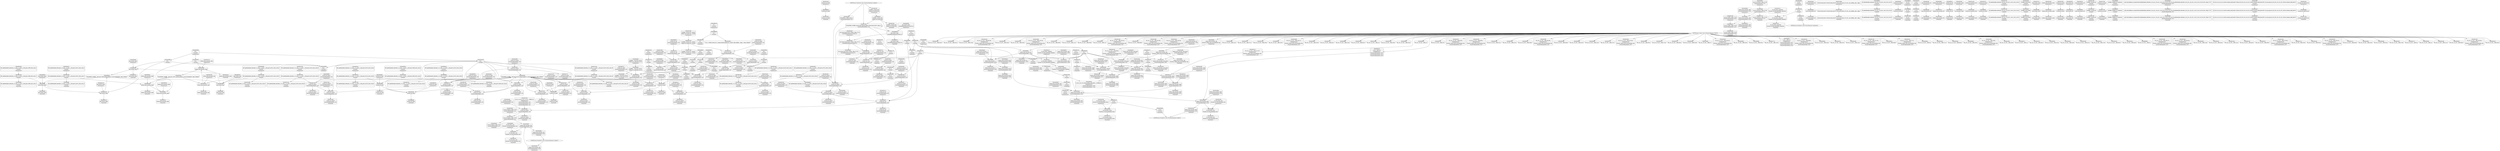 digraph {
	CE0x4968b20 [shape=record,shape=Mrecord,label="{CE0x4968b20|current_sid:_if.end}"]
	CE0x493b270 [shape=record,shape=Mrecord,label="{CE0x493b270|get_current:_tmp1|*SummSink*}"]
	CE0x49274e0 [shape=record,shape=Mrecord,label="{CE0x49274e0|_ret_i32_%call3,_!dbg_!27729|security/selinux/hooks.c,5332|*SummSource*}"]
	CE0x496ccc0 [shape=record,shape=Mrecord,label="{CE0x496ccc0|current_sid:_tmp16|security/selinux/hooks.c,218|*SummSource*}"]
	CE0x4933320 [shape=record,shape=Mrecord,label="{CE0x4933320|80:_i32,_112:_i8*,_:_CRE_144,152_|*MultipleSource*|Function::selinux_shm_associate&Arg::shp::|security/selinux/hooks.c,5327}"]
	CE0x4928640 [shape=record,shape=Mrecord,label="{CE0x4928640|i64_1|*Constant*}"]
	CE0x4932c10 [shape=record,shape=Mrecord,label="{CE0x4932c10|80:_i32,_112:_i8*,_:_CRE_112,120_|*MultipleSource*|Function::selinux_shm_associate&Arg::shp::|security/selinux/hooks.c,5327}"]
	CE0x491a690 [shape=record,shape=Mrecord,label="{CE0x491a690|i8_4|*Constant*|*SummSource*}"]
	CE0x49266f0 [shape=record,shape=Mrecord,label="{CE0x49266f0|avc_has_perm:_requested|Function::avc_has_perm&Arg::requested::}"]
	CE0x4930ac0 [shape=record,shape=Mrecord,label="{CE0x4930ac0|get_current:_tmp1}"]
	CE0x493ad90 [shape=record,shape=Mrecord,label="{CE0x493ad90|_call_void_mcount()_#3|*SummSink*}"]
	CE0x4935c70 [shape=record,shape=Mrecord,label="{CE0x4935c70|80:_i32,_112:_i8*,_:_CRE_65,66_}"]
	CE0x4957fa0 [shape=record,shape=Mrecord,label="{CE0x4957fa0|GLOBAL:_current_task|Global_var:current_task|*SummSink*}"]
	CE0x4975d40 [shape=record,shape=Mrecord,label="{CE0x4975d40|%struct.task_struct*_(%struct.task_struct**)*_asm_movq_%gs:$_1:P_,$0_,_r,im,_dirflag_,_fpsr_,_flags_}"]
	CE0x496e1d0 [shape=record,shape=Mrecord,label="{CE0x496e1d0|i8*_getelementptr_inbounds_(_25_x_i8_,_25_x_i8_*_.str3,_i32_0,_i32_0)|*Constant*}"]
	CE0x5ee3080 [shape=record,shape=Mrecord,label="{CE0x5ee3080|80:_i32,_112:_i8*,_:_CRE_25,26_}"]
	CE0x493b5a0 [shape=record,shape=Mrecord,label="{CE0x493b5a0|current_sid:_do.body|*SummSource*}"]
	CE0x49297f0 [shape=record,shape=Mrecord,label="{CE0x49297f0|i64_4|*Constant*}"]
	CE0x49438d0 [shape=record,shape=Mrecord,label="{CE0x49438d0|80:_i32,_112:_i8*,_:_CRE_30,31_}"]
	CE0x49412f0 [shape=record,shape=Mrecord,label="{CE0x49412f0|80:_i32,_112:_i8*,_:_CRE_37,38_}"]
	CE0x491a820 [shape=record,shape=Mrecord,label="{CE0x491a820|i8_4|*Constant*|*SummSink*}"]
	CE0x49ab7d0 [shape=record,shape=Mrecord,label="{CE0x49ab7d0|GLOBAL:_current_task|Global_var:current_task|*SummSource*}"]
	CE0x4933bb0 [shape=record,shape=Mrecord,label="{CE0x4933bb0|_ret_%struct.task_struct*_%tmp4,_!dbg_!27714|./arch/x86/include/asm/current.h,14|*SummSink*}"]
	CE0x4940440 [shape=record,shape=Mrecord,label="{CE0x4940440|COLLAPSED:_GCMRE___llvm_gcov_ctr125_internal_global_11_x_i64_zeroinitializer:_elem_0:default:}"]
	CE0x4935660 [shape=record,shape=Mrecord,label="{CE0x4935660|0:_i8,_:_GCMR_current_sid.__warned_internal_global_i8_0,_section_.data.unlikely_,_align_1:_elem_0:default:}"]
	CE0x49404b0 [shape=record,shape=Mrecord,label="{CE0x49404b0|current_sid:_tmp|*SummSource*}"]
	CE0x496fe50 [shape=record,shape=Mrecord,label="{CE0x496fe50|i32_218|*Constant*|*SummSource*}"]
	CE0x49263b0 [shape=record,shape=Mrecord,label="{CE0x49263b0|i32_64|*Constant*|*SummSource*}"]
	CE0x4934cb0 [shape=record,shape=Mrecord,label="{CE0x4934cb0|current_sid:_tmp6|security/selinux/hooks.c,218}"]
	CE0x49307d0 [shape=record,shape=Mrecord,label="{CE0x49307d0|selinux_shm_associate:_tmp}"]
	CE0x496c2b0 [shape=record,shape=Mrecord,label="{CE0x496c2b0|current_sid:_tmp7|security/selinux/hooks.c,218|*SummSink*}"]
	CE0x4954160 [shape=record,shape=Mrecord,label="{CE0x4954160|current_sid:_tmp23|security/selinux/hooks.c,218|*SummSource*}"]
	CE0x4940150 [shape=record,shape=Mrecord,label="{CE0x4940150|i64*_getelementptr_inbounds_(_11_x_i64_,_11_x_i64_*___llvm_gcov_ctr125,_i64_0,_i64_0)|*Constant*}"]
	CE0x4953fe0 [shape=record,shape=Mrecord,label="{CE0x4953fe0|current_sid:_tmp23|security/selinux/hooks.c,218}"]
	CE0x4935170 [shape=record,shape=Mrecord,label="{CE0x4935170|80:_i32,_112:_i8*,_:_CRE_5,6_}"]
	CE0x493cb20 [shape=record,shape=Mrecord,label="{CE0x493cb20|i1_true|*Constant*|*SummSource*}"]
	CE0x4938e40 [shape=record,shape=Mrecord,label="{CE0x4938e40|selinux_shm_associate:_ipc_id|security/selinux/hooks.c,5330|*SummSource*}"]
	CE0x4934890 [shape=record,shape=Mrecord,label="{CE0x4934890|current_sid:_tmp5|security/selinux/hooks.c,218|*SummSink*}"]
	CE0x492a4a0 [shape=record,shape=Mrecord,label="{CE0x492a4a0|current_sid:_tmp2|*SummSource*}"]
	CE0x4952e80 [shape=record,shape=Mrecord,label="{CE0x4952e80|current_sid:_tmp21|security/selinux/hooks.c,218|*SummSink*}"]
	CE0x4981f90 [shape=record,shape=Mrecord,label="{CE0x4981f90|_call_void_mcount()_#3|*SummSink*}"]
	CE0x493ec50 [shape=record,shape=Mrecord,label="{CE0x493ec50|i32_1|*Constant*|*SummSource*}"]
	CE0x49350d0 [shape=record,shape=Mrecord,label="{CE0x49350d0|80:_i32,_112:_i8*,_:_CRE_4,5_}"]
	CE0x49207a0 [shape=record,shape=Mrecord,label="{CE0x49207a0|selinux_shm_associate:_bb}"]
	CE0x4950950 [shape=record,shape=Mrecord,label="{CE0x4950950|i64_5|*Constant*|*SummSource*}"]
	CE0x492ed30 [shape=record,shape=Mrecord,label="{CE0x492ed30|selinux_shm_associate:_ad|security/selinux/hooks.c, 5324|*SummSource*}"]
	CE0x66e9000 [shape=record,shape=Mrecord,label="{CE0x66e9000|selinux_shm_associate:_shm_perm|security/selinux/hooks.c,5327|*SummSource*}"]
	CE0x4942560 [shape=record,shape=Mrecord,label="{CE0x4942560|avc_has_perm:_tclass|Function::avc_has_perm&Arg::tclass::}"]
	CE0x491a920 [shape=record,shape=Mrecord,label="{CE0x491a920|selinux_shm_associate:_shm_perm1|security/selinux/hooks.c,5330}"]
	CE0x4969c70 [shape=record,shape=Mrecord,label="{CE0x4969c70|current_sid:_tobool|security/selinux/hooks.c,218|*SummSink*}"]
	CE0x496bc90 [shape=record,shape=Mrecord,label="{CE0x496bc90|current_sid:_tmp20|security/selinux/hooks.c,218|*SummSink*}"]
	CE0x4937c60 [shape=record,shape=Mrecord,label="{CE0x4937c60|i64*_getelementptr_inbounds_(_11_x_i64_,_11_x_i64_*___llvm_gcov_ctr125,_i64_0,_i64_9)|*Constant*|*SummSink*}"]
	CE0x4937cd0 [shape=record,shape=Mrecord,label="{CE0x4937cd0|current_sid:_tmp17|security/selinux/hooks.c,218}"]
	CE0x4928f30 [shape=record,shape=Mrecord,label="{CE0x4928f30|selinux_shm_associate:_ad|security/selinux/hooks.c, 5324}"]
	CE0x4933aa0 [shape=record,shape=Mrecord,label="{CE0x4933aa0|_ret_%struct.task_struct*_%tmp4,_!dbg_!27714|./arch/x86/include/asm/current.h,14}"]
	CE0x4941d90 [shape=record,shape=Mrecord,label="{CE0x4941d90|selinux_shm_associate:_tmp4|security/selinux/hooks.c,5327|*SummSource*}"]
	CE0x4928560 [shape=record,shape=Mrecord,label="{CE0x4928560|i64_1|*Constant*|*SummSink*}"]
	CE0x493a3c0 [shape=record,shape=Mrecord,label="{CE0x493a3c0|i64*_getelementptr_inbounds_(_11_x_i64_,_11_x_i64_*___llvm_gcov_ctr125,_i64_0,_i64_1)|*Constant*|*SummSink*}"]
	CE0x49414d0 [shape=record,shape=Mrecord,label="{CE0x49414d0|80:_i32,_112:_i8*,_:_CRE_12,13_}"]
	CE0x4968c90 [shape=record,shape=Mrecord,label="{CE0x4968c90|current_sid:_tmp4|security/selinux/hooks.c,218|*SummSink*}"]
	CE0x493f950 [shape=record,shape=Mrecord,label="{CE0x493f950|i64_4|*Constant*|*SummSink*}"]
	CE0x4945a70 [shape=record,shape=Mrecord,label="{CE0x4945a70|i32_3|*Constant*|*SummSource*}"]
	CE0x494a6e0 [shape=record,shape=Mrecord,label="{CE0x494a6e0|GLOBAL:___llvm_gcov_ctr125|Global_var:__llvm_gcov_ctr125|*SummSource*}"]
	CE0x4981df0 [shape=record,shape=Mrecord,label="{CE0x4981df0|_call_void_mcount()_#3}"]
	CE0x4966dc0 [shape=record,shape=Mrecord,label="{CE0x4966dc0|get_current:_tmp4|./arch/x86/include/asm/current.h,14}"]
	CE0x49533b0 [shape=record,shape=Mrecord,label="{CE0x49533b0|i32_22|*Constant*|*SummSink*}"]
	CE0x4985bc0 [shape=record,shape=Mrecord,label="{CE0x4985bc0|COLLAPSED:_GCMRE___llvm_gcov_ctr98_internal_global_2_x_i64_zeroinitializer:_elem_0:default:}"]
	CE0x493b400 [shape=record,shape=Mrecord,label="{CE0x493b400|current_sid:_bb|*SummSink*}"]
	CE0x4929920 [shape=record,shape=Mrecord,label="{CE0x4929920|i64_4|*Constant*|*SummSource*}"]
	CE0x49206d0 [shape=record,shape=Mrecord,label="{CE0x49206d0|selinux_shm_associate:_call|security/selinux/hooks.c,5325|*SummSink*}"]
	CE0x493b020 [shape=record,shape=Mrecord,label="{CE0x493b020|get_current:_tmp2|*SummSource*}"]
	CE0x4967330 [shape=record,shape=Mrecord,label="{CE0x4967330|i32_78|*Constant*|*SummSource*}"]
	CE0x49295c0 [shape=record,shape=Mrecord,label="{CE0x49295c0|current_sid:_tobool1|security/selinux/hooks.c,218|*SummSink*}"]
	CE0x4938090 [shape=record,shape=Mrecord,label="{CE0x4938090|current_sid:_tmp17|security/selinux/hooks.c,218|*SummSource*}"]
	CE0x4953b40 [shape=record,shape=Mrecord,label="{CE0x4953b40|current_sid:_tmp22|security/selinux/hooks.c,218}"]
	CE0x49687f0 [shape=record,shape=Mrecord,label="{CE0x49687f0|current_sid:_tmp13|security/selinux/hooks.c,218|*SummSink*}"]
	CE0x494e670 [shape=record,shape=Mrecord,label="{CE0x494e670|current_sid:_call4|security/selinux/hooks.c,218|*SummSink*}"]
	CE0x493d560 [shape=record,shape=Mrecord,label="{CE0x493d560|80:_i32,_112:_i8*,_:_CRE_58,59_}"]
	CE0x4931450 [shape=record,shape=Mrecord,label="{CE0x4931450|80:_i32,_112:_i8*,_:_CRE_160,168_|*MultipleSource*|Function::selinux_shm_associate&Arg::shp::|security/selinux/hooks.c,5327}"]
	CE0x4968780 [shape=record,shape=Mrecord,label="{CE0x4968780|current_sid:_tmp13|security/selinux/hooks.c,218|*SummSource*}"]
	CE0x4939d90 [shape=record,shape=Mrecord,label="{CE0x4939d90|selinux_shm_associate:_tmp7|security/selinux/hooks.c,5332}"]
	CE0x49306f0 [shape=record,shape=Mrecord,label="{CE0x49306f0|get_current:_tmp|*SummSink*}"]
	CE0x4939aa0 [shape=record,shape=Mrecord,label="{CE0x4939aa0|avc_has_perm:_entry}"]
	CE0x4948330 [shape=record,shape=Mrecord,label="{CE0x4948330|0:_i8,_8:_i32,_24:_%struct.selinux_audit_data*,_:_SCMRE_0,1_|*MultipleSource*|security/selinux/hooks.c,5329|security/selinux/hooks.c, 5324}"]
	CE0x49ab480 [shape=record,shape=Mrecord,label="{CE0x49ab480|get_current:_tmp1|*SummSource*}"]
	CE0x4935910 [shape=record,shape=Mrecord,label="{CE0x4935910|80:_i32,_112:_i8*,_:_CRE_62,63_}"]
	CE0x496d470 [shape=record,shape=Mrecord,label="{CE0x496d470|get_current:_tmp4|./arch/x86/include/asm/current.h,14|*SummSink*}"]
	CE0x5ee3300 [shape=record,shape=Mrecord,label="{CE0x5ee3300|80:_i32,_112:_i8*,_:_CRE_28,29_}"]
	CE0x4968ed0 [shape=record,shape=Mrecord,label="{CE0x4968ed0|GLOBAL:___llvm_gcov_ctr125|Global_var:__llvm_gcov_ctr125}"]
	CE0x4975be0 [shape=record,shape=Mrecord,label="{CE0x4975be0|current_sid:_land.lhs.true2}"]
	CE0x4975590 [shape=record,shape=Mrecord,label="{CE0x4975590|GLOBAL:_current_sid.__warned|Global_var:current_sid.__warned|*SummSink*}"]
	CE0x4975dd0 [shape=record,shape=Mrecord,label="{CE0x4975dd0|%struct.task_struct*_(%struct.task_struct**)*_asm_movq_%gs:$_1:P_,$0_,_r,im,_dirflag_,_fpsr_,_flags_|*SummSource*}"]
	CE0x4925c90 [shape=record,shape=Mrecord,label="{CE0x4925c90|selinux_shm_associate:_shm_perm1|security/selinux/hooks.c,5330|*SummSink*}"]
	CE0x4945820 [shape=record,shape=Mrecord,label="{CE0x4945820|i32_3|*Constant*}"]
	CE0x4946340 [shape=record,shape=Mrecord,label="{CE0x4946340|80:_i32,_112:_i8*,_:_CRE_20,21_}"]
	CE0x492eac0 [shape=record,shape=Mrecord,label="{CE0x492eac0|current_sid:_land.lhs.true2|*SummSink*}"]
	CE0x493afb0 [shape=record,shape=Mrecord,label="{CE0x493afb0|get_current:_tmp2}"]
	CE0x493f700 [shape=record,shape=Mrecord,label="{CE0x493f700|selinux_shm_associate:_tmp3|*SummSource*}"]
	CE0x49508e0 [shape=record,shape=Mrecord,label="{CE0x49508e0|i64_5|*Constant*}"]
	CE0x493ac80 [shape=record,shape=Mrecord,label="{CE0x493ac80|_call_void_mcount()_#3|*SummSource*}"]
	CE0x493d0b0 [shape=record,shape=Mrecord,label="{CE0x493d0b0|current_sid:_if.then|*SummSink*}"]
	CE0x493b670 [shape=record,shape=Mrecord,label="{CE0x493b670|current_sid:_do.body|*SummSink*}"]
	CE0x4937630 [shape=record,shape=Mrecord,label="{CE0x4937630|i8*_getelementptr_inbounds_(_45_x_i8_,_45_x_i8_*_.str12,_i32_0,_i32_0)|*Constant*|*SummSink*}"]
	CE0x4936b50 [shape=record,shape=Mrecord,label="{CE0x4936b50|80:_i32,_112:_i8*,_:_CRE_47,48_}"]
	CE0x49812e0 [shape=record,shape=Mrecord,label="{CE0x49812e0|get_current:_tmp3}"]
	CE0x4945080 [shape=record,shape=Mrecord,label="{CE0x4945080|selinux_shm_associate:_key|security/selinux/hooks.c,5330|*SummSource*}"]
	CE0x4932570 [shape=record,shape=Mrecord,label="{CE0x4932570|i64_3|*Constant*}"]
	CE0x4955d90 [shape=record,shape=Mrecord,label="{CE0x4955d90|current_sid:_tmp24|security/selinux/hooks.c,220}"]
	CE0x4942670 [shape=record,shape=Mrecord,label="{CE0x4942670|avc_has_perm:_tclass|Function::avc_has_perm&Arg::tclass::|*SummSink*}"]
	CE0x49335d0 [shape=record,shape=Mrecord,label="{CE0x49335d0|GLOBAL:_get_current|*Constant*|*SummSink*}"]
	CE0x4972940 [shape=record,shape=Mrecord,label="{CE0x4972940|current_sid:_tmp18|security/selinux/hooks.c,218|*SummSource*}"]
	CE0x49732d0 [shape=record,shape=Mrecord,label="{CE0x49732d0|i64*_getelementptr_inbounds_(_11_x_i64_,_11_x_i64_*___llvm_gcov_ctr125,_i64_0,_i64_10)|*Constant*|*SummSink*}"]
	CE0x4950bc0 [shape=record,shape=Mrecord,label="{CE0x4950bc0|current_sid:_tmp9|security/selinux/hooks.c,218|*SummSource*}"]
	CE0x49422f0 [shape=record,shape=Mrecord,label="{CE0x49422f0|i16_28|*Constant*|*SummSource*}"]
	CE0x4934320 [shape=record,shape=Mrecord,label="{CE0x4934320|80:_i32,_112:_i8*,_:_CRE_96,100_|*MultipleSource*|Function::selinux_shm_associate&Arg::shp::|security/selinux/hooks.c,5327}"]
	CE0x4933680 [shape=record,shape=Mrecord,label="{CE0x4933680|get_current:_entry}"]
	CE0x4920e30 [shape=record,shape=Mrecord,label="{CE0x4920e30|selinux_shm_associate:_entry}"]
	CE0x4938f50 [shape=record,shape=Mrecord,label="{CE0x4938f50|selinux_shm_associate:_ipc_id|security/selinux/hooks.c,5330|*SummSink*}"]
	CE0x491f7e0 [shape=record,shape=Mrecord,label="{CE0x491f7e0|current_sid:_tmp|*SummSink*}"]
	CE0x4946160 [shape=record,shape=Mrecord,label="{CE0x4946160|80:_i32,_112:_i8*,_:_CRE_18,19_}"]
	CE0x4926680 [shape=record,shape=Mrecord,label="{CE0x4926680|_ret_i32_%retval.0,_!dbg_!27728|security/selinux/avc.c,775}"]
	CE0x4944100 [shape=record,shape=Mrecord,label="{CE0x4944100|80:_i32,_112:_i8*,_:_CRE_55,56_}"]
	CE0x496f210 [shape=record,shape=Mrecord,label="{CE0x496f210|current_sid:_bb|*SummSource*}"]
	CE0x4932df0 [shape=record,shape=Mrecord,label="{CE0x4932df0|80:_i32,_112:_i8*,_:_CRE_120,128_|*MultipleSource*|Function::selinux_shm_associate&Arg::shp::|security/selinux/hooks.c,5327}"]
	"CONST[source:0(mediator),value:0(static)][purpose:{operation}]"
	CE0x4945bd0 [shape=record,shape=Mrecord,label="{CE0x4945bd0|i32_3|*Constant*|*SummSink*}"]
	CE0x493c440 [shape=record,shape=Mrecord,label="{CE0x493c440|current_sid:_tmp14|security/selinux/hooks.c,218}"]
	CE0x496f650 [shape=record,shape=Mrecord,label="{CE0x496f650|i8*_getelementptr_inbounds_(_25_x_i8_,_25_x_i8_*_.str3,_i32_0,_i32_0)|*Constant*|*SummSource*}"]
	CE0x4955e80 [shape=record,shape=Mrecord,label="{CE0x4955e80|current_sid:_tmp24|security/selinux/hooks.c,220|*SummSource*}"]
	CE0x4935a10 [shape=record,shape=Mrecord,label="{CE0x4935a10|80:_i32,_112:_i8*,_:_CRE_63,64_}"]
	CE0x494a9a0 [shape=record,shape=Mrecord,label="{CE0x494a9a0|i64_0|*Constant*}"]
	CE0x4922960 [shape=record,shape=Mrecord,label="{CE0x4922960|current_sid:_entry|*SummSink*}"]
	CE0x4956350 [shape=record,shape=Mrecord,label="{CE0x4956350|get_current:_bb|*SummSource*}"]
	CE0x4937ad0 [shape=record,shape=Mrecord,label="{CE0x4937ad0|i64*_getelementptr_inbounds_(_11_x_i64_,_11_x_i64_*___llvm_gcov_ctr125,_i64_0,_i64_9)|*Constant*|*SummSource*}"]
	CE0x4930430 [shape=record,shape=Mrecord,label="{CE0x4930430|80:_i32,_112:_i8*,_:_CRE_11,12_}"]
	CE0x496c020 [shape=record,shape=Mrecord,label="{CE0x496c020|current_sid:_tmp7|security/selinux/hooks.c,218}"]
	CE0x4950ac0 [shape=record,shape=Mrecord,label="{CE0x4950ac0|current_sid:_tmp9|security/selinux/hooks.c,218}"]
	CE0x4922b80 [shape=record,shape=Mrecord,label="{CE0x4922b80|_ret_i32_%tmp24,_!dbg_!27742|security/selinux/hooks.c,220|*SummSource*}"]
	CE0x496f6e0 [shape=record,shape=Mrecord,label="{CE0x496f6e0|i8*_getelementptr_inbounds_(_25_x_i8_,_25_x_i8_*_.str3,_i32_0,_i32_0)|*Constant*|*SummSink*}"]
	CE0x4949740 [shape=record,shape=Mrecord,label="{CE0x4949740|avc_has_perm:_ssid|Function::avc_has_perm&Arg::ssid::|*SummSink*}"]
	CE0x4941f00 [shape=record,shape=Mrecord,label="{CE0x4941f00|avc_has_perm:_tsid|Function::avc_has_perm&Arg::tsid::|*SummSource*}"]
	CE0x49375c0 [shape=record,shape=Mrecord,label="{CE0x49375c0|i8*_getelementptr_inbounds_(_45_x_i8_,_45_x_i8_*_.str12,_i32_0,_i32_0)|*Constant*|*SummSource*}"]
	CE0x493d690 [shape=record,shape=Mrecord,label="{CE0x493d690|80:_i32,_112:_i8*,_:_CRE_59,60_}"]
	"CONST[source:0(mediator),value:2(dynamic)][purpose:{object}]"
	CE0x49667b0 [shape=record,shape=Mrecord,label="{CE0x49667b0|current_sid:_tmp1|*SummSource*}"]
	CE0x492b5c0 [shape=record,shape=Mrecord,label="{CE0x492b5c0|80:_i32,_112:_i8*,_:_CRE_7,8_}"]
	CE0x493f090 [shape=record,shape=Mrecord,label="{CE0x493f090|_call_void_mcount()_#3}"]
	CE0x4933180 [shape=record,shape=Mrecord,label="{CE0x4933180|80:_i32,_112:_i8*,_:_CRE_136,144_|*MultipleSource*|Function::selinux_shm_associate&Arg::shp::|security/selinux/hooks.c,5327}"]
	CE0x4973dc0 [shape=record,shape=Mrecord,label="{CE0x4973dc0|current_sid:_tmp21|security/selinux/hooks.c,218}"]
	CE0x4949a10 [shape=record,shape=Mrecord,label="{CE0x4949a10|selinux_shm_associate:_tmp6|security/selinux/hooks.c,5330|*SummSource*}"]
	CE0x492d210 [shape=record,shape=Mrecord,label="{CE0x492d210|80:_i32,_112:_i8*,_:_CRE_68,69_}"]
	CE0x493ff90 [shape=record,shape=Mrecord,label="{CE0x493ff90|selinux_shm_associate:_shp|Function::selinux_shm_associate&Arg::shp::|*SummSink*}"]
	CE0x4925e50 [shape=record,shape=Mrecord,label="{CE0x4925e50|selinux_shm_associate:_type|security/selinux/hooks.c,5329|*SummSink*}"]
	CE0x4947960 [shape=record,shape=Mrecord,label="{CE0x4947960|current_sid:_tobool|security/selinux/hooks.c,218|*SummSource*}"]
	CE0x4973530 [shape=record,shape=Mrecord,label="{CE0x4973530|current_sid:_tmp20|security/selinux/hooks.c,218}"]
	CE0x4922ae0 [shape=record,shape=Mrecord,label="{CE0x4922ae0|_ret_i32_%tmp24,_!dbg_!27742|security/selinux/hooks.c,220}"]
	CE0x4956220 [shape=record,shape=Mrecord,label="{CE0x4956220|get_current:_bb}"]
	CE0x4973c90 [shape=record,shape=Mrecord,label="{CE0x4973c90|COLLAPSED:_GCMRE_current_task_external_global_%struct.task_struct*:_elem_0::|security/selinux/hooks.c,218}"]
	CE0x4955aa0 [shape=record,shape=Mrecord,label="{CE0x4955aa0|i64*_getelementptr_inbounds_(_2_x_i64_,_2_x_i64_*___llvm_gcov_ctr98,_i64_0,_i64_0)|*Constant*|*SummSink*}"]
	CE0x493fa30 [shape=record,shape=Mrecord,label="{CE0x493fa30|i64_3|*Constant*|*SummSink*}"]
	CE0x4932140 [shape=record,shape=Mrecord,label="{CE0x4932140|i32_10|*Constant*|*SummSource*}"]
	CE0x4931d80 [shape=record,shape=Mrecord,label="{CE0x4931d80|80:_i32,_112:_i8*,_:_CRE_192,200_|*MultipleSource*|Function::selinux_shm_associate&Arg::shp::|security/selinux/hooks.c,5327}"]
	CE0x493ff20 [shape=record,shape=Mrecord,label="{CE0x493ff20|selinux_shm_associate:_shp|Function::selinux_shm_associate&Arg::shp::}"]
	CE0x4925290 [shape=record,shape=Mrecord,label="{CE0x4925290|0:_i32,_4:_i32,_8:_i32,_12:_i32,_:_CMRE_4,8_|*MultipleSource*|security/selinux/hooks.c,218|security/selinux/hooks.c,218|security/selinux/hooks.c,220}"]
	CE0x496f170 [shape=record,shape=Mrecord,label="{CE0x496f170|current_sid:_bb}"]
	CE0x492f9d0 [shape=record,shape=Mrecord,label="{CE0x492f9d0|i64_1|*Constant*}"]
	CE0x4923a20 [shape=record,shape=Mrecord,label="{CE0x4923a20|current_sid:_if.end|*SummSource*}"]
	CE0x496f300 [shape=record,shape=Mrecord,label="{CE0x496f300|current_sid:_if.then}"]
	CE0x49507e0 [shape=record,shape=Mrecord,label="{CE0x49507e0|i64*_getelementptr_inbounds_(_11_x_i64_,_11_x_i64_*___llvm_gcov_ctr125,_i64_0,_i64_6)|*Constant*|*SummSink*}"]
	CE0x4948cd0 [shape=record,shape=Mrecord,label="{CE0x4948cd0|selinux_shm_associate:_type|security/selinux/hooks.c,5329}"]
	CE0x4950f60 [shape=record,shape=Mrecord,label="{CE0x4950f60|current_sid:_tmp10|security/selinux/hooks.c,218}"]
	CE0x493c9a0 [shape=record,shape=Mrecord,label="{CE0x493c9a0|i1_true|*Constant*}"]
	CE0x4932fa0 [shape=record,shape=Mrecord,label="{CE0x4932fa0|80:_i32,_112:_i8*,_:_CRE_128,136_|*MultipleSource*|Function::selinux_shm_associate&Arg::shp::|security/selinux/hooks.c,5327}"]
	"CONST[source:0(mediator),value:2(dynamic)][purpose:{subject}]"
	CE0x4929e90 [shape=record,shape=Mrecord,label="{CE0x4929e90|80:_i32,_112:_i8*,_:_CRE_51,52_}"]
	CE0x492d470 [shape=record,shape=Mrecord,label="{CE0x492d470|80:_i32,_112:_i8*,_:_CRE_70,71_}"]
	CE0x49669d0 [shape=record,shape=Mrecord,label="{CE0x49669d0|current_sid:_tmp1|*SummSink*}"]
	CE0x4941020 [shape=record,shape=Mrecord,label="{CE0x4941020|80:_i32,_112:_i8*,_:_CRE_34,35_}"]
	CE0x4947390 [shape=record,shape=Mrecord,label="{CE0x4947390|GLOBAL:_current_sid|*Constant*|*SummSink*}"]
	CE0x4944c60 [shape=record,shape=Mrecord,label="{CE0x4944c60|GLOBAL:_current_sid|*Constant*}"]
	CE0x4948e50 [shape=record,shape=Mrecord,label="{CE0x4948e50|selinux_shm_associate:_type|security/selinux/hooks.c,5329|*SummSource*}"]
	CE0x4975c50 [shape=record,shape=Mrecord,label="{CE0x4975c50|current_sid:_land.lhs.true2|*SummSource*}"]
	CE0x496d1e0 [shape=record,shape=Mrecord,label="{CE0x496d1e0|i8_1|*Constant*|*SummSource*}"]
	CE0x493fb30 [shape=record,shape=Mrecord,label="{CE0x493fb30|i64_2|*Constant*|*SummSource*}"]
	CE0x4952ba0 [shape=record,shape=Mrecord,label="{CE0x4952ba0|current_sid:_tmp12|security/selinux/hooks.c,218|*SummSink*}"]
	CE0x49421c0 [shape=record,shape=Mrecord,label="{CE0x49421c0|i16_28|*Constant*}"]
	CE0x4977290 [shape=record,shape=Mrecord,label="{CE0x4977290|current_sid:_do.end}"]
	CE0x4981560 [shape=record,shape=Mrecord,label="{CE0x4981560|i64*_getelementptr_inbounds_(_2_x_i64_,_2_x_i64_*___llvm_gcov_ctr98,_i64_0,_i64_1)|*Constant*}"]
	CE0x492a700 [shape=record,shape=Mrecord,label="{CE0x492a700|current_sid:_call|security/selinux/hooks.c,218}"]
	CE0x492d940 [shape=record,shape=Mrecord,label="{CE0x492d940|current_sid:_tmp3|*SummSource*}"]
	CE0x493f7a0 [shape=record,shape=Mrecord,label="{CE0x493f7a0|selinux_shm_associate:_tmp3|*SummSink*}"]
	CE0x4946250 [shape=record,shape=Mrecord,label="{CE0x4946250|80:_i32,_112:_i8*,_:_CRE_19,20_}"]
	CE0x496cb40 [shape=record,shape=Mrecord,label="{CE0x496cb40|current_sid:_tmp16|security/selinux/hooks.c,218}"]
	CE0x4981ef0 [shape=record,shape=Mrecord,label="{CE0x4981ef0|_call_void_mcount()_#3|*SummSource*}"]
	CE0x49431d0 [shape=record,shape=Mrecord,label="{CE0x49431d0|80:_i32,_112:_i8*,_:_CRE_80,84_|*MultipleSource*|Function::selinux_shm_associate&Arg::shp::|security/selinux/hooks.c,5327}"]
	CE0x4926a50 [shape=record,shape=Mrecord,label="{CE0x4926a50|_ret_i32_%call3,_!dbg_!27729|security/selinux/hooks.c,5332}"]
	CE0x4923640 [shape=record,shape=Mrecord,label="{CE0x4923640|_ret_i32_%call3,_!dbg_!27729|security/selinux/hooks.c,5332|*SummSink*}"]
	CE0x4939c20 [shape=record,shape=Mrecord,label="{CE0x4939c20|4:_i32,_:_CRE_4,8_|*MultipleSource*|security/selinux/hooks.c,5327|security/selinux/hooks.c,5327|security/selinux/hooks.c,5332}"]
	CE0x4973340 [shape=record,shape=Mrecord,label="{CE0x4973340|current_sid:_tmp19|security/selinux/hooks.c,218|*SummSink*}"]
	CE0x49346d0 [shape=record,shape=Mrecord,label="{CE0x49346d0|80:_i32,_112:_i8*,_:_CRE_104,112_|*MultipleSource*|Function::selinux_shm_associate&Arg::shp::|security/selinux/hooks.c,5327}"]
	CE0x4948fe0 [shape=record,shape=Mrecord,label="{CE0x4948fe0|selinux_shm_associate:_call3|security/selinux/hooks.c,5332}"]
	CE0x494a860 [shape=record,shape=Mrecord,label="{CE0x494a860|GLOBAL:___llvm_gcov_ctr125|Global_var:__llvm_gcov_ctr125|*SummSink*}"]
	CE0x4943ba0 [shape=record,shape=Mrecord,label="{CE0x4943ba0|80:_i32,_112:_i8*,_:_CRE_33,34_}"]
	CE0x5ee3120 [shape=record,shape=Mrecord,label="{CE0x5ee3120|80:_i32,_112:_i8*,_:_CRE_26,27_}"]
	CE0x4930550 [shape=record,shape=Mrecord,label="{CE0x4930550|COLLAPSED:_GCMRE___llvm_gcov_ctr312_internal_global_2_x_i64_zeroinitializer:_elem_0:default:}"]
	CE0x4967450 [shape=record,shape=Mrecord,label="{CE0x4967450|current_sid:_cred|security/selinux/hooks.c,218}"]
	CE0x4949680 [shape=record,shape=Mrecord,label="{CE0x4949680|avc_has_perm:_ssid|Function::avc_has_perm&Arg::ssid::|*SummSource*}"]
	CE0x49288f0 [shape=record,shape=Mrecord,label="{CE0x49288f0|80:_i32,_112:_i8*,_:_CRE_23,24_}"]
	CE0x496f960 [shape=record,shape=Mrecord,label="{CE0x496f960|GLOBAL:_lockdep_rcu_suspicious|*Constant*|*SummSource*}"]
	CE0x4952a30 [shape=record,shape=Mrecord,label="{CE0x4952a30|current_sid:_tmp12|security/selinux/hooks.c,218|*SummSource*}"]
	CE0x4972ab0 [shape=record,shape=Mrecord,label="{CE0x4972ab0|current_sid:_tmp18|security/selinux/hooks.c,218|*SummSink*}"]
	CE0x493c600 [shape=record,shape=Mrecord,label="{CE0x493c600|current_sid:_tmp14|security/selinux/hooks.c,218|*SummSource*}"]
	CE0x492d340 [shape=record,shape=Mrecord,label="{CE0x492d340|80:_i32,_112:_i8*,_:_CRE_69,70_}"]
	CE0x496bee0 [shape=record,shape=Mrecord,label="{CE0x496bee0|current_sid:_call4|security/selinux/hooks.c,218}"]
	CE0x4968a00 [shape=record,shape=Mrecord,label="{CE0x4968a00|i64*_getelementptr_inbounds_(_11_x_i64_,_11_x_i64_*___llvm_gcov_ctr125,_i64_0,_i64_8)|*Constant*|*SummSink*}"]
	CE0x496daf0 [shape=record,shape=Mrecord,label="{CE0x496daf0|_call_void_lockdep_rcu_suspicious(i8*_getelementptr_inbounds_(_25_x_i8_,_25_x_i8_*_.str3,_i32_0,_i32_0),_i32_218,_i8*_getelementptr_inbounds_(_45_x_i8_,_45_x_i8_*_.str12,_i32_0,_i32_0))_#10,_!dbg_!27727|security/selinux/hooks.c,218|*SummSink*}"]
	CE0x49293b0 [shape=record,shape=Mrecord,label="{CE0x49293b0|current_sid:_tobool1|security/selinux/hooks.c,218}"]
	CE0x421b0d0 [shape=record,shape=Mrecord,label="{CE0x421b0d0|80:_i32,_112:_i8*,_:_CRE_3,4_}"]
	CE0x4969710 [shape=record,shape=Mrecord,label="{CE0x4969710|current_sid:_tmp5|security/selinux/hooks.c,218|*SummSource*}"]
	CE0x4949bd0 [shape=record,shape=Mrecord,label="{CE0x4949bd0|selinux_shm_associate:_call3|security/selinux/hooks.c,5332|*SummSource*}"]
	CE0x493b090 [shape=record,shape=Mrecord,label="{CE0x493b090|get_current:_tmp2|*SummSink*}"]
	CE0x493f1f0 [shape=record,shape=Mrecord,label="{CE0x493f1f0|_call_void_mcount()_#3|*SummSink*}"]
	CE0x4933a00 [shape=record,shape=Mrecord,label="{CE0x4933a00|_ret_%struct.task_struct*_%tmp4,_!dbg_!27714|./arch/x86/include/asm/current.h,14|*SummSource*}"]
	CE0x4924dc0 [shape=record,shape=Mrecord,label="{CE0x4924dc0|i64*_getelementptr_inbounds_(_2_x_i64_,_2_x_i64_*___llvm_gcov_ctr98,_i64_0,_i64_0)|*Constant*}"]
	CE0x4936780 [shape=record,shape=Mrecord,label="{CE0x4936780|80:_i32,_112:_i8*,_:_CRE_43,44_}"]
	CE0x492fde0 [shape=record,shape=Mrecord,label="{CE0x492fde0|80:_i32,_112:_i8*,_:_CRE_42,43_}"]
	CE0x4953600 [shape=record,shape=Mrecord,label="{CE0x4953600|current_sid:_security|security/selinux/hooks.c,218|*SummSource*}"]
	CE0x493a080 [shape=record,shape=Mrecord,label="{CE0x493a080|selinux_shm_associate:_tmp7|security/selinux/hooks.c,5332|*SummSource*}"]
	CE0x4940000 [shape=record,shape=Mrecord,label="{CE0x4940000|80:_i32,_112:_i8*,_:_CRE_2,3_}"]
	CE0x49384c0 [shape=record,shape=Mrecord,label="{CE0x49384c0|avc_has_perm:_entry|*SummSink*}"]
	CE0x492b7a0 [shape=record,shape=Mrecord,label="{CE0x492b7a0|80:_i32,_112:_i8*,_:_CRE_9,10_}"]
	CE0x4968710 [shape=record,shape=Mrecord,label="{CE0x4968710|current_sid:_tmp13|security/selinux/hooks.c,218}"]
	CE0x49341f0 [shape=record,shape=Mrecord,label="{CE0x49341f0|80:_i32,_112:_i8*,_:_CRE_92,96_|*MultipleSource*|Function::selinux_shm_associate&Arg::shp::|security/selinux/hooks.c,5327}"]
	CE0x4945360 [shape=record,shape=Mrecord,label="{CE0x4945360|i32_(i32,_i32,_i16,_i32,_%struct.common_audit_data*)*_bitcast_(i32_(i32,_i32,_i16,_i32,_%struct.common_audit_data.495*)*_avc_has_perm_to_i32_(i32,_i32,_i16,_i32,_%struct.common_audit_data*)*)|*Constant*|*SummSink*}"]
	CE0x49262d0 [shape=record,shape=Mrecord,label="{CE0x49262d0|i32_64|*Constant*}"]
	CE0x4975460 [shape=record,shape=Mrecord,label="{CE0x4975460|GLOBAL:_current_sid.__warned|Global_var:current_sid.__warned|*SummSource*}"]
	CE0x496ce30 [shape=record,shape=Mrecord,label="{CE0x496ce30|current_sid:_tmp16|security/selinux/hooks.c,218|*SummSink*}"]
	"CONST[source:1(input),value:2(dynamic)][purpose:{object}]"
	CE0x492eb60 [shape=record,shape=Mrecord,label="{CE0x492eb60|current_sid:_land.lhs.true}"]
	CE0x4930db0 [shape=record,shape=Mrecord,label="{CE0x4930db0|i64*_getelementptr_inbounds_(_2_x_i64_,_2_x_i64_*___llvm_gcov_ctr312,_i64_0,_i64_0)|*Constant*|*SummSource*}"]
	CE0x4950c90 [shape=record,shape=Mrecord,label="{CE0x4950c90|current_sid:_tmp9|security/selinux/hooks.c,218|*SummSink*}"]
	CE0x4942e20 [shape=record,shape=Mrecord,label="{CE0x4942e20|i32_10|*Constant*}"]
	CE0x4967120 [shape=record,shape=Mrecord,label="{CE0x4967120|i32_78|*Constant*}"]
	CE0x4925ec0 [shape=record,shape=Mrecord,label="{CE0x4925ec0|i32_(i32,_i32,_i16,_i32,_%struct.common_audit_data*)*_bitcast_(i32_(i32,_i32,_i16,_i32,_%struct.common_audit_data.495*)*_avc_has_perm_to_i32_(i32,_i32,_i16,_i32,_%struct.common_audit_data*)*)|*Constant*}"]
	CE0x492a510 [shape=record,shape=Mrecord,label="{CE0x492a510|current_sid:_tmp2|*SummSink*}"]
	CE0x4933df0 [shape=record,shape=Mrecord,label="{CE0x4933df0|selinux_shm_associate:_call|security/selinux/hooks.c,5325}"]
	CE0x49539c0 [shape=record,shape=Mrecord,label="{CE0x49539c0|COLLAPSED:_CMRE:_elem_0::|security/selinux/hooks.c,218}"]
	CE0x4941900 [shape=record,shape=Mrecord,label="{CE0x4941900|selinux_shm_associate:_security|security/selinux/hooks.c,5327|*SummSink*}"]
	CE0x49337f0 [shape=record,shape=Mrecord,label="{CE0x49337f0|get_current:_entry|*SummSink*}"]
	CE0x493bd30 [shape=record,shape=Mrecord,label="{CE0x493bd30|current_sid:_call|security/selinux/hooks.c,218|*SummSource*}"]
	CE0x4972810 [shape=record,shape=Mrecord,label="{CE0x4972810|current_sid:_tmp18|security/selinux/hooks.c,218}"]
	CE0x49675c0 [shape=record,shape=Mrecord,label="{CE0x49675c0|current_sid:_cred|security/selinux/hooks.c,218|*SummSource*}"]
	CE0x4934050 [shape=record,shape=Mrecord,label="{CE0x4934050|80:_i32,_112:_i8*,_:_CRE_88,92_|*MultipleSource*|Function::selinux_shm_associate&Arg::shp::|security/selinux/hooks.c,5327}"]
	CE0x49425d0 [shape=record,shape=Mrecord,label="{CE0x49425d0|avc_has_perm:_tclass|Function::avc_has_perm&Arg::tclass::|*SummSource*}"]
	CE0x49546d0 [shape=record,shape=Mrecord,label="{CE0x49546d0|i32_1|*Constant*}"]
	CE0x492b4d0 [shape=record,shape=Mrecord,label="{CE0x492b4d0|80:_i32,_112:_i8*,_:_CRE_10,11_}"]
	CE0x4941cc0 [shape=record,shape=Mrecord,label="{CE0x4941cc0|selinux_shm_associate:_tmp4|security/selinux/hooks.c,5327}"]
	CE0x496fb60 [shape=record,shape=Mrecord,label="{CE0x496fb60|i32_218|*Constant*}"]
	CE0x4922500 [shape=record,shape=Mrecord,label="{CE0x4922500|i64*_getelementptr_inbounds_(_11_x_i64_,_11_x_i64_*___llvm_gcov_ctr125,_i64_0,_i64_1)|*Constant*}"]
	CE0x49528b0 [shape=record,shape=Mrecord,label="{CE0x49528b0|current_sid:_tmp12|security/selinux/hooks.c,218}"]
	CE0x49695a0 [shape=record,shape=Mrecord,label="{CE0x49695a0|i64_0|*Constant*|*SummSink*}"]
	CE0x4969450 [shape=record,shape=Mrecord,label="{CE0x4969450|i64_0|*Constant*|*SummSource*}"]
	CE0x4985e80 [shape=record,shape=Mrecord,label="{CE0x4985e80|get_current:_tmp}"]
	CE0x49403d0 [shape=record,shape=Mrecord,label="{CE0x49403d0|current_sid:_tmp}"]
	CE0x4930760 [shape=record,shape=Mrecord,label="{CE0x4930760|selinux_shm_associate:_tmp|*SummSource*}"]
	CE0x493feb0 [shape=record,shape=Mrecord,label="{CE0x493feb0|selinux_shm_associate:_shp|Function::selinux_shm_associate&Arg::shp::|*SummSource*}"]
	CE0x496da10 [shape=record,shape=Mrecord,label="{CE0x496da10|_call_void_lockdep_rcu_suspicious(i8*_getelementptr_inbounds_(_25_x_i8_,_25_x_i8_*_.str3,_i32_0,_i32_0),_i32_218,_i8*_getelementptr_inbounds_(_45_x_i8_,_45_x_i8_*_.str12,_i32_0,_i32_0))_#10,_!dbg_!27727|security/selinux/hooks.c,218}"]
	CE0x492d780 [shape=record,shape=Mrecord,label="{CE0x492d780|i32_1|*Constant*}"]
	CE0x4945460 [shape=record,shape=Mrecord,label="{CE0x4945460|avc_has_perm:_entry|*SummSource*}"]
	CE0x492e390 [shape=record,shape=Mrecord,label="{CE0x492e390|i64*_getelementptr_inbounds_(_2_x_i64_,_2_x_i64_*___llvm_gcov_ctr312,_i64_0,_i64_1)|*Constant*}"]
	CE0x49449e0 [shape=record,shape=Mrecord,label="{CE0x49449e0|selinux_shm_associate:_call|security/selinux/hooks.c,5325|*SummSource*}"]
	CE0x49390c0 [shape=record,shape=Mrecord,label="{CE0x49390c0|selinux_shm_associate:_sid2|security/selinux/hooks.c,5332|*SummSink*}"]
	CE0x493c770 [shape=record,shape=Mrecord,label="{CE0x493c770|current_sid:_tmp14|security/selinux/hooks.c,218|*SummSink*}"]
	CE0x492f960 [shape=record,shape=Mrecord,label="{CE0x492f960|i64*_getelementptr_inbounds_(_2_x_i64_,_2_x_i64_*___llvm_gcov_ctr98,_i64_0,_i64_1)|*Constant*|*SummSink*}"]
	CE0x49439c0 [shape=record,shape=Mrecord,label="{CE0x49439c0|80:_i32,_112:_i8*,_:_CRE_31,32_}"]
	CE0x492fb10 [shape=record,shape=Mrecord,label="{CE0x492fb10|80:_i32,_112:_i8*,_:_CRE_39,40_}"]
	CE0x4934f20 [shape=record,shape=Mrecord,label="{CE0x4934f20|current_sid:_tmp6|security/selinux/hooks.c,218|*SummSink*}"]
	CE0x4941970 [shape=record,shape=Mrecord,label="{CE0x4941970|i32_10|*Constant*|*SummSink*}"]
	CE0x49272e0 [shape=record,shape=Mrecord,label="{CE0x49272e0|i64*_getelementptr_inbounds_(_11_x_i64_,_11_x_i64_*___llvm_gcov_ctr125,_i64_0,_i64_0)|*Constant*|*SummSink*}"]
	CE0x4931f60 [shape=record,shape=Mrecord,label="{CE0x4931f60|80:_i32,_112:_i8*,_:_CRE_200,208_|*MultipleSource*|Function::selinux_shm_associate&Arg::shp::|security/selinux/hooks.c,5327}"]
	CE0x4925b00 [shape=record,shape=Mrecord,label="{CE0x4925b00|selinux_shm_associate:_tmp4|security/selinux/hooks.c,5327|*SummSink*}"]
	CE0x4969bd0 [shape=record,shape=Mrecord,label="{CE0x4969bd0|current_sid:_call|security/selinux/hooks.c,218|*SummSink*}"]
	CE0x4950a20 [shape=record,shape=Mrecord,label="{CE0x4950a20|i64_5|*Constant*|*SummSink*}"]
	CE0x492d710 [shape=record,shape=Mrecord,label="{CE0x492d710|selinux_shm_associate:_tmp1|*SummSource*}"]
	CE0x4935b40 [shape=record,shape=Mrecord,label="{CE0x4935b40|80:_i32,_112:_i8*,_:_CRE_64,65_}"]
	CE0x4943ab0 [shape=record,shape=Mrecord,label="{CE0x4943ab0|80:_i32,_112:_i8*,_:_CRE_32,33_}"]
	CE0x493da80 [shape=record,shape=Mrecord,label="{CE0x493da80|selinux_shm_associate:_bb|*SummSource*}"]
	CE0x4981350 [shape=record,shape=Mrecord,label="{CE0x4981350|get_current:_tmp3|*SummSource*}"]
	CE0x4953180 [shape=record,shape=Mrecord,label="{CE0x4953180|i32_22|*Constant*|*SummSource*}"]
	CE0x4928800 [shape=record,shape=Mrecord,label="{CE0x4928800|80:_i32,_112:_i8*,_:_CRE_22,23_}"]
	CE0x4925570 [shape=record,shape=Mrecord,label="{CE0x4925570|current_sid:_if.then|*SummSource*}"]
	CE0x4942460 [shape=record,shape=Mrecord,label="{CE0x4942460|i16_28|*Constant*|*SummSink*}"]
	CE0x4947ab0 [shape=record,shape=Mrecord,label="{CE0x4947ab0|selinux_shm_associate:_tmp|*SummSink*}"]
	CE0x4945550 [shape=record,shape=Mrecord,label="{CE0x4945550|selinux_shm_associate:_u|security/selinux/hooks.c,5330|*SummSink*}"]
	CE0x49487a0 [shape=record,shape=Mrecord,label="{CE0x49487a0|selinux_shm_associate:_tmp5|security/selinux/hooks.c,5327|*SummSource*}"]
	CE0x4928710 [shape=record,shape=Mrecord,label="{CE0x4928710|80:_i32,_112:_i8*,_:_CRE_21,22_}"]
	CE0x493a4a0 [shape=record,shape=Mrecord,label="{CE0x493a4a0|current_sid:_tmp1}"]
	CE0x4933500 [shape=record,shape=Mrecord,label="{CE0x4933500|80:_i32,_112:_i8*,_:_CRE_152,160_|*MultipleSource*|Function::selinux_shm_associate&Arg::shp::|security/selinux/hooks.c,5327}"]
	CE0x493eff0 [shape=record,shape=Mrecord,label="{CE0x493eff0|i64*_getelementptr_inbounds_(_2_x_i64_,_2_x_i64_*___llvm_gcov_ctr312,_i64_0,_i64_1)|*Constant*|*SummSink*}"]
	CE0x4929d60 [shape=record,shape=Mrecord,label="{CE0x4929d60|80:_i32,_112:_i8*,_:_CRE_50,51_}"]
	CE0x4946070 [shape=record,shape=Mrecord,label="{CE0x4946070|80:_i32,_112:_i8*,_:_CRE_17,18_}"]
	CE0x493d7c0 [shape=record,shape=Mrecord,label="{CE0x493d7c0|80:_i32,_112:_i8*,_:_CRE_60,61_}"]
	CE0x4937200 [shape=record,shape=Mrecord,label="{CE0x4937200|avc_has_perm:_requested|Function::avc_has_perm&Arg::requested::|*SummSink*}"]
	CE0x49234c0 [shape=record,shape=Mrecord,label="{CE0x49234c0|selinux_shm_associate:_entry|*SummSource*}"]
	CE0x492d0e0 [shape=record,shape=Mrecord,label="{CE0x492d0e0|80:_i32,_112:_i8*,_:_CRE_67,68_}"]
	CE0x4926c10 [shape=record,shape=Mrecord,label="{CE0x4926c10|avc_has_perm:_auditdata|Function::avc_has_perm&Arg::auditdata::|*SummSource*}"]
	CE0x4968060 [shape=record,shape=Mrecord,label="{CE0x4968060|i64*_getelementptr_inbounds_(_11_x_i64_,_11_x_i64_*___llvm_gcov_ctr125,_i64_0,_i64_6)|*Constant*}"]
	CE0x4940220 [shape=record,shape=Mrecord,label="{CE0x4940220|i64*_getelementptr_inbounds_(_11_x_i64_,_11_x_i64_*___llvm_gcov_ctr125,_i64_0,_i64_0)|*Constant*|*SummSource*}"]
	CE0x4937500 [shape=record,shape=Mrecord,label="{CE0x4937500|i8*_getelementptr_inbounds_(_45_x_i8_,_45_x_i8_*_.str12,_i32_0,_i32_0)|*Constant*}"]
	CE0x496d060 [shape=record,shape=Mrecord,label="{CE0x496d060|i8_1|*Constant*}"]
	CE0x421afd0 [shape=record,shape=Mrecord,label="{CE0x421afd0|80:_i32,_112:_i8*,_:_CRE_6,7_}"]
	CE0x49225a0 [shape=record,shape=Mrecord,label="{CE0x49225a0|i64*_getelementptr_inbounds_(_11_x_i64_,_11_x_i64_*___llvm_gcov_ctr125,_i64_0,_i64_1)|*Constant*|*SummSource*}"]
	CE0x4947890 [shape=record,shape=Mrecord,label="{CE0x4947890|current_sid:_tobool|security/selinux/hooks.c,218}"]
	CE0x4976bd0 [shape=record,shape=Mrecord,label="{CE0x4976bd0|current_sid:_tmp15|security/selinux/hooks.c,218}"]
	CE0x4948920 [shape=record,shape=Mrecord,label="{CE0x4948920|selinux_shm_associate:_tmp5|security/selinux/hooks.c,5327|*SummSink*}"]
	CE0x4976cb0 [shape=record,shape=Mrecord,label="{CE0x4976cb0|current_sid:_tmp15|security/selinux/hooks.c,218|*SummSink*}"]
	CE0x4953cb0 [shape=record,shape=Mrecord,label="{CE0x4953cb0|current_sid:_tmp22|security/selinux/hooks.c,218|*SummSource*}"]
	CE0x4968b90 [shape=record,shape=Mrecord,label="{CE0x4968b90|current_sid:_tmp4|security/selinux/hooks.c,218|*SummSource*}"]
	CE0x496f830 [shape=record,shape=Mrecord,label="{CE0x496f830|GLOBAL:_lockdep_rcu_suspicious|*Constant*}"]
	CE0x49344c0 [shape=record,shape=Mrecord,label="{CE0x49344c0|80:_i32,_112:_i8*,_:_CRE_100,102_|*MultipleSource*|Function::selinux_shm_associate&Arg::shp::|security/selinux/hooks.c,5327}"]
	CE0x66e8ed0 [shape=record,shape=Mrecord,label="{CE0x66e8ed0|selinux_shm_associate:_shm_perm|security/selinux/hooks.c,5327}"]
	CE0x4943fd0 [shape=record,shape=Mrecord,label="{CE0x4943fd0|80:_i32,_112:_i8*,_:_CRE_54,55_}"]
	CE0x493f310 [shape=record,shape=Mrecord,label="{CE0x493f310|selinux_shm_associate:_tmp2|*SummSource*}"]
	CE0x493d8f0 [shape=record,shape=Mrecord,label="{CE0x493d8f0|80:_i32,_112:_i8*,_:_CRE_61,62_}"]
	CE0x493fbd0 [shape=record,shape=Mrecord,label="{CE0x493fbd0|i64_2|*Constant*|*SummSink*}"]
	CE0x4947560 [shape=record,shape=Mrecord,label="{CE0x4947560|current_sid:_entry|*SummSource*}"]
	CE0x493d230 [shape=record,shape=Mrecord,label="{CE0x493d230|selinux_shm_associate:_ad|security/selinux/hooks.c, 5324|*SummSink*}"]
	CE0x492ee00 [shape=record,shape=Mrecord,label="{CE0x492ee00|_ret_i32_%tmp24,_!dbg_!27742|security/selinux/hooks.c,220|*SummSink*}"]
	CE0x4941770 [shape=record,shape=Mrecord,label="{CE0x4941770|80:_i32,_112:_i8*,_:_CRE_15,16_}"]
	CE0x4994610 [shape=record,shape=Mrecord,label="{CE0x4994610|i64*_getelementptr_inbounds_(_2_x_i64_,_2_x_i64_*___llvm_gcov_ctr98,_i64_0,_i64_0)|*Constant*|*SummSource*}"]
	CE0x493a430 [shape=record,shape=Mrecord,label="{CE0x493a430|i64_1|*Constant*}"]
	CE0x4923b50 [shape=record,shape=Mrecord,label="{CE0x4923b50|current_sid:_if.end|*SummSink*}"]
	"CONST[source:2(external),value:2(dynamic)][purpose:{subject}]"
	CE0x4922dd0 [shape=record,shape=Mrecord,label="{CE0x4922dd0|i64*_getelementptr_inbounds_(_2_x_i64_,_2_x_i64_*___llvm_gcov_ctr312,_i64_0,_i64_0)|*Constant*}"]
	CE0x493d2a0 [shape=record,shape=Mrecord,label="{CE0x493d2a0|selinux_shm_associate:_tmp2}"]
	CE0x4939b10 [shape=record,shape=Mrecord,label="{CE0x4939b10|4:_i32,_:_CRE_0,2_|*MultipleSource*|security/selinux/hooks.c,5327|security/selinux/hooks.c,5327|security/selinux/hooks.c,5332}"]
	CE0x496d400 [shape=record,shape=Mrecord,label="{CE0x496d400|get_current:_tmp4|./arch/x86/include/asm/current.h,14|*SummSource*}"]
	CE0x4943320 [shape=record,shape=Mrecord,label="{CE0x4943320|80:_i32,_112:_i8*,_:_CRE_84,88_|*MultipleSource*|Function::selinux_shm_associate&Arg::shp::|security/selinux/hooks.c,5327}"]
	CE0x491a990 [shape=record,shape=Mrecord,label="{CE0x491a990|selinux_shm_associate:_shm_perm1|security/selinux/hooks.c,5330|*SummSource*}"]
	CE0x4973f20 [shape=record,shape=Mrecord,label="{CE0x4973f20|current_sid:_tmp21|security/selinux/hooks.c,218|*SummSource*}"]
	CE0x49232b0 [shape=record,shape=Mrecord,label="{CE0x49232b0|selinux_shm_associate:_tmp1}"]
	CE0x4948730 [shape=record,shape=Mrecord,label="{CE0x4948730|selinux_shm_associate:_tmp5|security/selinux/hooks.c,5327}"]
	CE0x496d760 [shape=record,shape=Mrecord,label="{CE0x496d760|i8_1|*Constant*|*SummSink*}"]
	CE0x49289e0 [shape=record,shape=Mrecord,label="{CE0x49289e0|80:_i32,_112:_i8*,_:_CRE_24,25_}"]
	CE0x4929490 [shape=record,shape=Mrecord,label="{CE0x4929490|current_sid:_tobool1|security/selinux/hooks.c,218|*SummSource*}"]
	CE0x4938a40 [shape=record,shape=Mrecord,label="{CE0x4938a40|selinux_shm_associate:_u|security/selinux/hooks.c,5330|*SummSource*}"]
	CE0x4981410 [shape=record,shape=Mrecord,label="{CE0x4981410|get_current:_tmp3|*SummSink*}"]
	CE0x493ecc0 [shape=record,shape=Mrecord,label="{CE0x493ecc0|i32_1|*Constant*|*SummSink*}"]
	CE0x4953db0 [shape=record,shape=Mrecord,label="{CE0x4953db0|current_sid:_tmp22|security/selinux/hooks.c,218|*SummSink*}"]
	CE0x492e2c0 [shape=record,shape=Mrecord,label="{CE0x492e2c0|selinux_shm_associate:_tmp1|*SummSink*}"]
	CE0x4943d70 [shape=record,shape=Mrecord,label="{CE0x4943d70|80:_i32,_112:_i8*,_:_CRE_52,53_}"]
	CE0x4926ac0 [shape=record,shape=Mrecord,label="{CE0x4926ac0|avc_has_perm:_auditdata|Function::avc_has_perm&Arg::auditdata::}"]
	CE0x4941b90 [shape=record,shape=Mrecord,label="{CE0x4941b90|selinux_shm_associate:_security|security/selinux/hooks.c,5327}"]
	CE0x4941680 [shape=record,shape=Mrecord,label="{CE0x4941680|80:_i32,_112:_i8*,_:_CRE_14,15_}"]
	CE0x49317e0 [shape=record,shape=Mrecord,label="{CE0x49317e0|80:_i32,_112:_i8*,_:_CRE_172,176_|*MultipleSource*|Function::selinux_shm_associate&Arg::shp::|security/selinux/hooks.c,5327}"]
	CE0x49815d0 [shape=record,shape=Mrecord,label="{CE0x49815d0|i64*_getelementptr_inbounds_(_2_x_i64_,_2_x_i64_*___llvm_gcov_ctr98,_i64_0,_i64_1)|*Constant*|*SummSource*}"]
	CE0x4985c30 [shape=record,shape=Mrecord,label="{CE0x4985c30|get_current:_tmp|*SummSource*}"]
	CE0x4949250 [shape=record,shape=Mrecord,label="{CE0x4949250|selinux_shm_associate:_call3|security/selinux/hooks.c,5332|*SummSink*}"]
	CE0x4929230 [shape=record,shape=Mrecord,label="{CE0x4929230|current_sid:_tmp8|security/selinux/hooks.c,218|*SummSink*}"]
	CE0x49674c0 [shape=record,shape=Mrecord,label="{CE0x49674c0|current_sid:_sid|security/selinux/hooks.c,220|*SummSource*}"]
	CE0x492d870 [shape=record,shape=Mrecord,label="{CE0x492d870|current_sid:_tmp3}"]
	CE0x4937900 [shape=record,shape=Mrecord,label="{CE0x4937900|i64*_getelementptr_inbounds_(_11_x_i64_,_11_x_i64_*___llvm_gcov_ctr125,_i64_0,_i64_9)|*Constant*}"]
	CE0x4932a50 [shape=record,shape=Mrecord,label="{CE0x4932a50|selinux_shm_associate:_entry|*SummSink*}"]
	CE0x4935410 [shape=record,shape=Mrecord,label="{CE0x4935410|current_sid:_tmp8|security/selinux/hooks.c,218}"]
	CE0x4929b10 [shape=record,shape=Mrecord,label="{CE0x4929b10|80:_i32,_112:_i8*,_:_CRE_48,49_}"]
	CE0x4932500 [shape=record,shape=Mrecord,label="{CE0x4932500|i64_3|*Constant*|*SummSource*}"]
	CE0x4947280 [shape=record,shape=Mrecord,label="{CE0x4947280|GLOBAL:_current_sid|*Constant*|*SummSource*}"]
	CE0x4942020 [shape=record,shape=Mrecord,label="{CE0x4942020|avc_has_perm:_tsid|Function::avc_has_perm&Arg::tsid::|*SummSink*}"]
	CE0x49672c0 [shape=record,shape=Mrecord,label="{CE0x49672c0|i32_78|*Constant*|*SummSink*}"]
	CE0x494e500 [shape=record,shape=Mrecord,label="{CE0x494e500|current_sid:_call4|security/selinux/hooks.c,218|*SummSource*}"]
	CE0x493b530 [shape=record,shape=Mrecord,label="{CE0x493b530|current_sid:_do.body}"]
	CE0x4942f10 [shape=record,shape=Mrecord,label="{CE0x4942f10|80:_i32,_112:_i8*,_:_CRE_72,73_|*MultipleSource*|Function::selinux_shm_associate&Arg::shp::|security/selinux/hooks.c,5327}"]
	CE0x4926520 [shape=record,shape=Mrecord,label="{CE0x4926520|i32_64|*Constant*|*SummSink*}"]
	CE0x496efe0 [shape=record,shape=Mrecord,label="{CE0x496efe0|current_sid:_do.end|*SummSink*}"]
	CE0x493d310 [shape=record,shape=Mrecord,label="{CE0x493d310|i64*_getelementptr_inbounds_(_2_x_i64_,_2_x_i64_*___llvm_gcov_ctr312,_i64_0,_i64_1)|*Constant*|*SummSource*}"]
	CE0x494a290 [shape=record,shape=Mrecord,label="{CE0x494a290|selinux_shm_associate:_tmp6|security/selinux/hooks.c,5330}"]
	CE0x49525d0 [shape=record,shape=Mrecord,label="{CE0x49525d0|current_sid:_tmp11|security/selinux/hooks.c,218|*SummSource*}"]
	CE0x494e8e0 [shape=record,shape=Mrecord,label="{CE0x494e8e0|GLOBAL:_get_current|*Constant*}"]
	CE0x4939590 [shape=record,shape=Mrecord,label="{CE0x4939590|selinux_shm_associate:_sid2|security/selinux/hooks.c,5332|*SummSource*}"]
	CE0x49457b0 [shape=record,shape=Mrecord,label="{CE0x49457b0|selinux_shm_associate:_key|security/selinux/hooks.c,5330|*SummSink*}"]
	CE0x493f2a0 [shape=record,shape=Mrecord,label="{CE0x493f2a0|selinux_shm_associate:_tmp2|*SummSink*}"]
	CE0x4947600 [shape=record,shape=Mrecord,label="{CE0x4947600|i32_0|*Constant*}"]
	CE0x493a230 [shape=record,shape=Mrecord,label="{CE0x493a230|selinux_shm_associate:_tmp7|security/selinux/hooks.c,5332|*SummSink*}"]
	CE0x4977190 [shape=record,shape=Mrecord,label="{CE0x4977190|current_sid:_land.lhs.true|*SummSink*}"]
	CE0x49696a0 [shape=record,shape=Mrecord,label="{CE0x49696a0|current_sid:_tmp5|security/selinux/hooks.c,218}"]
	CE0x492b6b0 [shape=record,shape=Mrecord,label="{CE0x492b6b0|80:_i32,_112:_i8*,_:_CRE_8,9_}"]
	CE0x492d5a0 [shape=record,shape=Mrecord,label="{CE0x492d5a0|80:_i32,_112:_i8*,_:_CRE_71,72_}"]
	CE0x4935da0 [shape=record,shape=Mrecord,label="{CE0x4935da0|80:_i32,_112:_i8*,_:_CRE_66,67_}"]
	CE0x4936840 [shape=record,shape=Mrecord,label="{CE0x4936840|80:_i32,_112:_i8*,_:_CRE_44,45_}"]
	CE0x4942fb0 [shape=record,shape=Mrecord,label="{CE0x4942fb0|80:_i32,_112:_i8*,_:_CRE_76,80_|*MultipleSource*|Function::selinux_shm_associate&Arg::shp::|security/selinux/hooks.c,5327}"]
	CE0x5ee33f0 [shape=record,shape=Mrecord,label="{CE0x5ee33f0|80:_i32,_112:_i8*,_:_CRE_29,30_}"]
	CE0x4940970 [shape=record,shape=Mrecord,label="{CE0x4940970|80:_i32,_112:_i8*,_:_CRE_1,2_}"]
	CE0x4944230 [shape=record,shape=Mrecord,label="{CE0x4944230|80:_i32,_112:_i8*,_:_CRE_56,57_}"]
	CE0x493f130 [shape=record,shape=Mrecord,label="{CE0x493f130|_call_void_mcount()_#3|*SummSource*}"]
	CE0x496f9d0 [shape=record,shape=Mrecord,label="{CE0x496f9d0|GLOBAL:_lockdep_rcu_suspicious|*Constant*|*SummSink*}"]
	CE0x492fcf0 [shape=record,shape=Mrecord,label="{CE0x492fcf0|80:_i32,_112:_i8*,_:_CRE_41,42_}"]
	CE0x493abe0 [shape=record,shape=Mrecord,label="{CE0x493abe0|_call_void_mcount()_#3}"]
	CE0x4936930 [shape=record,shape=Mrecord,label="{CE0x4936930|80:_i32,_112:_i8*,_:_CRE_45,46_}"]
	CE0x4941860 [shape=record,shape=Mrecord,label="{CE0x4941860|80:_i32,_112:_i8*,_:_CRE_16,17_}"]
	CE0x5ee3210 [shape=record,shape=Mrecord,label="{CE0x5ee3210|80:_i32,_112:_i8*,_:_CRE_27,28_}"]
	CE0x4944ad0 [shape=record,shape=Mrecord,label="{CE0x4944ad0|i32_0|*Constant*}"]
	CE0x4952740 [shape=record,shape=Mrecord,label="{CE0x4952740|current_sid:_tmp11|security/selinux/hooks.c,218|*SummSink*}"]
	CE0x49495e0 [shape=record,shape=Mrecord,label="{CE0x49495e0|avc_has_perm:_ssid|Function::avc_has_perm&Arg::ssid::}"]
	CE0x4936a20 [shape=record,shape=Mrecord,label="{CE0x4936a20|80:_i32,_112:_i8*,_:_CRE_46,47_}"]
	CE0x4972670 [shape=record,shape=Mrecord,label="{CE0x4972670|current_sid:_tmp19|security/selinux/hooks.c,218|*SummSource*}"]
	CE0x494ea60 [shape=record,shape=Mrecord,label="{CE0x494ea60|GLOBAL:_get_current|*Constant*|*SummSource*}"]
	CE0x4953540 [shape=record,shape=Mrecord,label="{CE0x4953540|current_sid:_security|security/selinux/hooks.c,218}"]
	CE0x4929c30 [shape=record,shape=Mrecord,label="{CE0x4929c30|80:_i32,_112:_i8*,_:_CRE_49,50_}"]
	CE0x4949a80 [shape=record,shape=Mrecord,label="{CE0x4949a80|selinux_shm_associate:_tmp6|security/selinux/hooks.c,5330|*SummSink*}"]
	CE0x689d990 [shape=record,shape=Mrecord,label="{CE0x689d990|80:_i32,_112:_i8*,_:_CRE_0,1_}"]
	CE0x4927130 [shape=record,shape=Mrecord,label="{CE0x4927130|_ret_i32_%retval.0,_!dbg_!27728|security/selinux/avc.c,775|*SummSink*}"]
	CE0x4925ff0 [shape=record,shape=Mrecord,label="{CE0x4925ff0|i32_(i32,_i32,_i16,_i32,_%struct.common_audit_data*)*_bitcast_(i32_(i32,_i32,_i16,_i32,_%struct.common_audit_data.495*)*_avc_has_perm_to_i32_(i32,_i32,_i16,_i32,_%struct.common_audit_data*)*)|*Constant*|*SummSource*}"]
	CE0x4933fb0 [shape=record,shape=Mrecord,label="{CE0x4933fb0|selinux_shm_associate:_tmp3}"]
	CE0x4977360 [shape=record,shape=Mrecord,label="{CE0x4977360|current_sid:_do.end|*SummSource*}"]
	CE0x493ce70 [shape=record,shape=Mrecord,label="{CE0x493ce70|i64*_getelementptr_inbounds_(_11_x_i64_,_11_x_i64_*___llvm_gcov_ctr125,_i64_0,_i64_8)|*Constant*}"]
	CE0x4935840 [shape=record,shape=Mrecord,label="{CE0x4935840|current_sid:_tmp8|security/selinux/hooks.c,218|*SummSource*}"]
	CE0x4948060 [shape=record,shape=Mrecord,label="{CE0x4948060|i32_0|*Constant*|*SummSource*}"]
	CE0x4920890 [shape=record,shape=Mrecord,label="{CE0x4920890|selinux_shm_associate:_bb|*SummSink*}"]
	CE0x4953670 [shape=record,shape=Mrecord,label="{CE0x4953670|current_sid:_security|security/selinux/hooks.c,218|*SummSink*}"]
	CE0x49510e0 [shape=record,shape=Mrecord,label="{CE0x49510e0|current_sid:_tmp10|security/selinux/hooks.c,218|*SummSource*}"]
	CE0x4931600 [shape=record,shape=Mrecord,label="{CE0x4931600|80:_i32,_112:_i8*,_:_CRE_168,172_|*MultipleSource*|Function::selinux_shm_associate&Arg::shp::|security/selinux/hooks.c,5327}"]
	CE0x4954330 [shape=record,shape=Mrecord,label="{CE0x4954330|current_sid:_tmp23|security/selinux/hooks.c,218|*SummSink*}"]
	CE0x4938100 [shape=record,shape=Mrecord,label="{CE0x4938100|current_sid:_tmp17|security/selinux/hooks.c,218|*SummSink*}"]
	CE0x4926f50 [shape=record,shape=Mrecord,label="{CE0x4926f50|_ret_i32_%retval.0,_!dbg_!27728|security/selinux/avc.c,775|*SummSource*}"]
	CE0x493cc90 [shape=record,shape=Mrecord,label="{CE0x493cc90|i1_true|*Constant*|*SummSink*}"]
	CE0x49474c0 [shape=record,shape=Mrecord,label="{CE0x49474c0|current_sid:_entry}"]
	CE0x4931ba0 [shape=record,shape=Mrecord,label="{CE0x4931ba0|80:_i32,_112:_i8*,_:_CRE_184,192_|*MultipleSource*|Function::selinux_shm_associate&Arg::shp::|security/selinux/hooks.c,5327}"]
	CE0x49373d0 [shape=record,shape=Mrecord,label="{CE0x49373d0|i32_218|*Constant*|*SummSink*}"]
	CE0x493d430 [shape=record,shape=Mrecord,label="{CE0x493d430|80:_i32,_112:_i8*,_:_CRE_57,58_}"]
	CE0x4933710 [shape=record,shape=Mrecord,label="{CE0x4933710|get_current:_entry|*SummSource*}"]
	CE0x492fc00 [shape=record,shape=Mrecord,label="{CE0x492fc00|80:_i32,_112:_i8*,_:_CRE_40,41_}"]
	CE0x493cf30 [shape=record,shape=Mrecord,label="{CE0x493cf30|i64*_getelementptr_inbounds_(_11_x_i64_,_11_x_i64_*___llvm_gcov_ctr125,_i64_0,_i64_8)|*Constant*|*SummSource*}"]
	CE0x4934dc0 [shape=record,shape=Mrecord,label="{CE0x4934dc0|current_sid:_tmp6|security/selinux/hooks.c,218|*SummSource*}"]
	CE0x4956010 [shape=record,shape=Mrecord,label="{CE0x4956010|current_sid:_tmp24|security/selinux/hooks.c,220|*SummSink*}"]
	CE0x4976c40 [shape=record,shape=Mrecord,label="{CE0x4976c40|current_sid:_tmp15|security/selinux/hooks.c,218|*SummSource*}"]
	CE0x4938830 [shape=record,shape=Mrecord,label="{CE0x4938830|selinux_shm_associate:_ipc_id|security/selinux/hooks.c,5330}"]
	CE0x4967660 [shape=record,shape=Mrecord,label="{CE0x4967660|current_sid:_cred|security/selinux/hooks.c,218|*SummSink*}"]
	CE0x4922d60 [shape=record,shape=Mrecord,label="{CE0x4922d60|i64*_getelementptr_inbounds_(_2_x_i64_,_2_x_i64_*___llvm_gcov_ctr312,_i64_0,_i64_0)|*Constant*|*SummSink*}"]
	CE0x4973220 [shape=record,shape=Mrecord,label="{CE0x4973220|i64*_getelementptr_inbounds_(_11_x_i64_,_11_x_i64_*___llvm_gcov_ctr125,_i64_0,_i64_10)|*Constant*|*SummSource*}"]
	CE0x49524a0 [shape=record,shape=Mrecord,label="{CE0x49524a0|current_sid:_tmp11|security/selinux/hooks.c,218}"]
	CE0x4972ce0 [shape=record,shape=Mrecord,label="{CE0x4972ce0|current_sid:_tmp19|security/selinux/hooks.c,218}"]
	CE0x4941590 [shape=record,shape=Mrecord,label="{CE0x4941590|80:_i32,_112:_i8*,_:_CRE_13,14_}"]
	CE0x4941b20 [shape=record,shape=Mrecord,label="{CE0x4941b20|selinux_shm_associate:_security|security/selinux/hooks.c,5327|*SummSource*}"]
	CE0x4945010 [shape=record,shape=Mrecord,label="{CE0x4945010|selinux_shm_associate:_key|security/selinux/hooks.c,5330}"]
	CE0x492da50 [shape=record,shape=Mrecord,label="{CE0x492da50|current_sid:_tmp3|*SummSink*}"]
	CE0x4924e30 [shape=record,shape=Mrecord,label="{CE0x4924e30|current_sid:_sid|security/selinux/hooks.c,220|*SummSink*}"]
	CE0x492a430 [shape=record,shape=Mrecord,label="{CE0x492a430|current_sid:_tmp2}"]
	CE0x4953050 [shape=record,shape=Mrecord,label="{CE0x4953050|i32_22|*Constant*}"]
	CE0x4952260 [shape=record,shape=Mrecord,label="{CE0x4952260|current_sid:_tmp10|security/selinux/hooks.c,218|*SummSink*}"]
	CE0x4926d90 [shape=record,shape=Mrecord,label="{CE0x4926d90|avc_has_perm:_auditdata|Function::avc_has_perm&Arg::auditdata::|*SummSink*}"]
	CE0x49388f0 [shape=record,shape=Mrecord,label="{CE0x49388f0|selinux_shm_associate:_u|security/selinux/hooks.c,5330}"]
	CE0x66e9070 [shape=record,shape=Mrecord,label="{CE0x66e9070|selinux_shm_associate:_shm_perm|security/selinux/hooks.c,5327|*SummSink*}"]
	CE0x493fac0 [shape=record,shape=Mrecord,label="{CE0x493fac0|i64_2|*Constant*}"]
	CE0x4924cd0 [shape=record,shape=Mrecord,label="{CE0x4924cd0|current_sid:_sid|security/selinux/hooks.c,220}"]
	CE0x49736d0 [shape=record,shape=Mrecord,label="{CE0x49736d0|current_sid:_tmp20|security/selinux/hooks.c,218|*SummSource*}"]
	CE0x496da80 [shape=record,shape=Mrecord,label="{CE0x496da80|_call_void_lockdep_rcu_suspicious(i8*_getelementptr_inbounds_(_25_x_i8_,_25_x_i8_*_.str3,_i32_0,_i32_0),_i32_218,_i8*_getelementptr_inbounds_(_45_x_i8_,_45_x_i8_*_.str12,_i32_0,_i32_0))_#10,_!dbg_!27727|security/selinux/hooks.c,218|*SummSource*}"]
	CE0x4941200 [shape=record,shape=Mrecord,label="{CE0x4941200|80:_i32,_112:_i8*,_:_CRE_36,37_}"]
	CE0x49285d0 [shape=record,shape=Mrecord,label="{CE0x49285d0|i64_1|*Constant*|*SummSource*}"]
	CE0x493fdb0 [shape=record,shape=Mrecord,label="{CE0x493fdb0|i32_0|*Constant*|*SummSink*}"]
	CE0x492fa70 [shape=record,shape=Mrecord,label="{CE0x492fa70|80:_i32,_112:_i8*,_:_CRE_38,39_}"]
	CE0x4972fd0 [shape=record,shape=Mrecord,label="{CE0x4972fd0|i64*_getelementptr_inbounds_(_11_x_i64_,_11_x_i64_*___llvm_gcov_ctr125,_i64_0,_i64_10)|*Constant*}"]
	CE0x49319c0 [shape=record,shape=Mrecord,label="{CE0x49319c0|80:_i32,_112:_i8*,_:_CRE_176,184_|*MultipleSource*|Function::selinux_shm_associate&Arg::shp::|security/selinux/hooks.c,5327}"]
	CE0x4975330 [shape=record,shape=Mrecord,label="{CE0x4975330|GLOBAL:_current_sid.__warned|Global_var:current_sid.__warned}"]
	CE0x4956430 [shape=record,shape=Mrecord,label="{CE0x4956430|get_current:_bb|*SummSink*}"]
	CE0x4949890 [shape=record,shape=Mrecord,label="{CE0x4949890|avc_has_perm:_tsid|Function::avc_has_perm&Arg::tsid::}"]
	CE0x491a500 [shape=record,shape=Mrecord,label="{CE0x491a500|i8_4|*Constant*}"]
	CE0x493fc70 [shape=record,shape=Mrecord,label="{CE0x493fc70|current_sid:_tmp4|security/selinux/hooks.c,218}"]
	CE0x496c180 [shape=record,shape=Mrecord,label="{CE0x496c180|current_sid:_tmp7|security/selinux/hooks.c,218|*SummSource*}"]
	CE0x4975f20 [shape=record,shape=Mrecord,label="{CE0x4975f20|%struct.task_struct*_(%struct.task_struct**)*_asm_movq_%gs:$_1:P_,$0_,_r,im,_dirflag_,_fpsr_,_flags_|*SummSink*}"]
	CE0x49267c0 [shape=record,shape=Mrecord,label="{CE0x49267c0|avc_has_perm:_requested|Function::avc_has_perm&Arg::requested::|*SummSource*}"]
	CE0x4941110 [shape=record,shape=Mrecord,label="{CE0x4941110|80:_i32,_112:_i8*,_:_CRE_35,36_}"]
	CE0x4943ea0 [shape=record,shape=Mrecord,label="{CE0x4943ea0|80:_i32,_112:_i8*,_:_CRE_53,54_}"]
	CE0x496d530 [shape=record,shape=Mrecord,label="{CE0x496d530|GLOBAL:_current_task|Global_var:current_task}"]
	CE0x49393d0 [shape=record,shape=Mrecord,label="{CE0x49393d0|selinux_shm_associate:_sid2|security/selinux/hooks.c,5332}"]
	CE0x49681e0 [shape=record,shape=Mrecord,label="{CE0x49681e0|i64*_getelementptr_inbounds_(_11_x_i64_,_11_x_i64_*___llvm_gcov_ctr125,_i64_0,_i64_6)|*Constant*|*SummSource*}"]
	CE0x492ec30 [shape=record,shape=Mrecord,label="{CE0x492ec30|current_sid:_land.lhs.true|*SummSource*}"]
	CE0x494a6e0 -> CE0x4968ed0
	CE0x492d940 -> CE0x492d870
	CE0x491a690 -> CE0x491a500
	CE0x4953050 -> CE0x4953540
	CE0x496d530 -> CE0x4966dc0
	CE0x493a430 -> CE0x4972810
	CE0x49815d0 -> CE0x4981560
	CE0x49393d0 -> CE0x4939d90
	"CONST[source:1(input),value:2(dynamic)][purpose:{object}]" -> CE0x49439c0
	"CONST[source:1(input),value:2(dynamic)][purpose:{object}]" -> CE0x4936b50
	"CONST[source:1(input),value:2(dynamic)][purpose:{object}]" -> CE0x492fc00
	CE0x491a500 -> CE0x4948330
	"CONST[source:1(input),value:2(dynamic)][purpose:{object}]" -> CE0x4933180
	"CONST[source:1(input),value:2(dynamic)][purpose:{object}]" -> CE0x4928800
	CE0x4954160 -> CE0x4953fe0
	CE0x4975330 -> CE0x4935410
	"CONST[source:1(input),value:2(dynamic)][purpose:{object}]" -> CE0x5ee33f0
	CE0x49681e0 -> CE0x4968060
	CE0x493c440 -> CE0x493c770
	CE0x4935410 -> CE0x49293b0
	CE0x4968710 -> CE0x49687f0
	CE0x496e1d0 -> CE0x496f6e0
	"CONST[source:1(input),value:2(dynamic)][purpose:{object}]" -> CE0x49288f0
	CE0x493a4a0 -> CE0x49669d0
	CE0x4973c90 -> CE0x4966dc0
	CE0x49285d0 -> CE0x492f9d0
	"CONST[source:1(input),value:2(dynamic)][purpose:{object}]" -> CE0x4931600
	CE0x4947600 -> CE0x4924cd0
	CE0x49525d0 -> CE0x49524a0
	CE0x493a430 -> CE0x4973530
	"CONST[source:1(input),value:2(dynamic)][purpose:{object}]" -> CE0x492d210
	CE0x494a290 -> CE0x4949a80
	CE0x496d400 -> CE0x4966dc0
	"CONST[source:1(input),value:2(dynamic)][purpose:{object}]" -> CE0x492b6b0
	CE0x493d2a0 -> CE0x4933fb0
	CE0x4949a10 -> CE0x494a290
	CE0x492a4a0 -> CE0x492a430
	CE0x4944ad0 -> CE0x4948cd0
	"CONST[source:1(input),value:2(dynamic)][purpose:{object}]" -> CE0x492d5a0
	CE0x4928640 -> CE0x4933fb0
	CE0x4968710 -> CE0x493c440
	"CONST[source:1(input),value:2(dynamic)][purpose:{object}]" -> CE0x4939c20
	CE0x4981ef0 -> CE0x4981df0
	CE0x4939aa0 -> CE0x49384c0
	CE0x4977360 -> CE0x4977290
	CE0x493ff20 -> CE0x493ff90
	"CONST[source:1(input),value:2(dynamic)][purpose:{object}]" -> CE0x4935170
	CE0x492e390 -> CE0x493d2a0
	CE0x4926680 -> CE0x4948fe0
	CE0x4934dc0 -> CE0x4934cb0
	CE0x4933df0 -> CE0x49206d0
	CE0x4967450 -> CE0x4967660
	CE0x4966dc0 -> CE0x496d470
	CE0x4968b90 -> CE0x493fc70
	CE0x496d530 -> CE0x4973c90
	CE0x4973dc0 -> CE0x4953540
	"CONST[source:1(input),value:2(dynamic)][purpose:{object}]" -> CE0x5ee3210
	CE0x4940440 -> CE0x4937cd0
	CE0x493afb0 -> CE0x493b090
	CE0x493fac0 -> CE0x493fbd0
	CE0x4937cd0 -> CE0x4938100
	CE0x4969450 -> CE0x494a9a0
	"CONST[source:1(input),value:2(dynamic)][purpose:{object}]" -> CE0x4935a10
	CE0x496c020 -> CE0x496c2b0
	CE0x4953fe0 -> CE0x4924cd0
	CE0x4922dd0 -> CE0x4922d60
	CE0x4938a40 -> CE0x49388f0
	CE0x4948cd0 -> CE0x4925e50
	CE0x4933fb0 -> CE0x4930550
	CE0x493a430 -> CE0x493a4a0
	CE0x492d710 -> CE0x49232b0
	CE0x49474c0 -> CE0x4922960
	CE0x49508e0 -> CE0x4950ac0
	CE0x4937500 -> CE0x4937630
	CE0x4973c90 -> CE0x4953b40
	"CONST[source:1(input),value:2(dynamic)][purpose:{object}]" -> CE0x49341f0
	CE0x493fac0 -> CE0x493fc70
	CE0x491a500 -> CE0x491a820
	CE0x4942e20 -> CE0x4941b90
	"CONST[source:1(input),value:2(dynamic)][purpose:{object}]" -> CE0x49431d0
	"CONST[source:1(input),value:2(dynamic)][purpose:{object}]" -> CE0x4928710
	CE0x4947890 -> CE0x493fc70
	CE0x4924cd0 -> CE0x4955d90
	CE0x49263b0 -> CE0x49262d0
	CE0x493a430 -> CE0x493c440
	"CONST[source:1(input),value:2(dynamic)][purpose:{object}]" -> CE0x4941770
	CE0x4953180 -> CE0x4953050
	CE0x496da80 -> CE0x496da10
	CE0x4941d90 -> CE0x4941cc0
	CE0x49421c0 -> CE0x4942460
	CE0x4926a50 -> CE0x4923640
	CE0x4953540 -> CE0x4953670
	CE0x49206d0 -> "CONST[source:0(mediator),value:2(dynamic)][purpose:{subject}]"
	CE0x4928640 -> CE0x4928560
	CE0x493a430 -> CE0x4928560
	CE0x4976bd0 -> CE0x496cb40
	CE0x492a430 -> CE0x492d870
	CE0x4944ad0 -> CE0x491a920
	"CONST[source:1(input),value:2(dynamic)][purpose:{object}]" -> CE0x4931ba0
	CE0x494a9a0 -> CE0x4950f60
	CE0x4967450 -> CE0x4973dc0
	CE0x496f170 -> CE0x493b400
	"CONST[source:1(input),value:2(dynamic)][purpose:{object}]" -> CE0x4943ba0
	"CONST[source:1(input),value:2(dynamic)][purpose:{object}]" -> CE0x4943ea0
	CE0x493ce70 -> CE0x4968a00
	CE0x4947600 -> CE0x4953540
	CE0x4973c90 -> CE0x4973dc0
	CE0x4972fd0 -> CE0x49732d0
	CE0x49297f0 -> CE0x493f950
	CE0x49ab480 -> CE0x4930ac0
	"CONST[source:1(input),value:2(dynamic)][purpose:{object}]" -> CE0x4942fb0
	CE0x4948060 -> CE0x4944ad0
	CE0x492f9d0 -> CE0x4930ac0
	CE0x4973530 -> CE0x496bc90
	CE0x4968ed0 -> CE0x49696a0
	CE0x4941cc0 -> CE0x4925b00
	CE0x4942560 -> CE0x4942670
	CE0x496c020 -> CE0x4940440
	CE0x496ccc0 -> CE0x496cb40
	CE0x493bd30 -> CE0x492a700
	"CONST[source:1(input),value:2(dynamic)][purpose:{object}]" -> CE0x492fcf0
	"CONST[source:1(input),value:2(dynamic)][purpose:{object}]" -> CE0x49344c0
	"CONST[source:1(input),value:2(dynamic)][purpose:{object}]" -> CE0x4930430
	CE0x4922b80 -> CE0x4922ae0
	CE0x496da10 -> CE0x496daf0
	CE0x4942460 -> "CONST[source:0(mediator),value:2(dynamic)][purpose:{object}]"
	CE0x49266f0 -> CE0x4937200
	CE0x493c600 -> CE0x493c440
	CE0x493c440 -> CE0x4940440
	"CONST[source:1(input),value:2(dynamic)][purpose:{object}]" -> CE0x4941860
	"CONST[source:1(input),value:2(dynamic)][purpose:{object}]" -> CE0x4941200
	CE0x492a700 -> CE0x4947890
	CE0x49528b0 -> CE0x4952ba0
	CE0x492e390 -> CE0x493eff0
	CE0x4937900 -> CE0x4937c60
	CE0x493ec50 -> CE0x49546d0
	CE0x4956220 -> CE0x4956430
	CE0x4953540 -> CE0x4953b40
	CE0x4975dd0 -> CE0x4975d40
	CE0x4977290 -> CE0x496efe0
	CE0x494e500 -> CE0x496bee0
	CE0x4932500 -> CE0x4932570
	CE0x4966dc0 -> CE0x4933aa0
	"CONST[source:1(input),value:2(dynamic)][purpose:{object}]" -> CE0x492b4d0
	CE0x4941b20 -> CE0x4941b90
	CE0x493a430 -> CE0x49528b0
	"CONST[source:1(input),value:2(dynamic)][purpose:{object}]" -> CE0x493d690
	CE0x4945010 -> CE0x49457b0
	CE0x492d780 -> CE0x49393d0
	CE0x49425d0 -> CE0x4942560
	CE0x4985bc0 -> CE0x493afb0
	CE0x496f300 -> CE0x493d0b0
	CE0x49696a0 -> CE0x4934cb0
	CE0x4930760 -> CE0x49307d0
	CE0x4933aa0 -> CE0x4933bb0
	"CONST[source:1(input),value:2(dynamic)][purpose:{object}]" -> CE0x4941590
	"CONST[source:1(input),value:2(dynamic)][purpose:{object}]" -> CE0x5ee3080
	CE0x4947280 -> CE0x4944c60
	CE0x4950f60 -> CE0x4952260
	CE0x4981560 -> CE0x492f960
	CE0x4932570 -> CE0x493fc70
	"CONST[source:1(input),value:2(dynamic)][purpose:{object}]" -> CE0x492b7a0
	CE0x4949bd0 -> CE0x4948fe0
	CE0x4947560 -> CE0x49474c0
	CE0x4944ad0 -> CE0x4941b90
	CE0x49232b0 -> CE0x4930550
	CE0x496f960 -> CE0x496f830
	CE0x4973220 -> CE0x4972fd0
	"CONST[source:1(input),value:2(dynamic)][purpose:{object}]" -> CE0x4934050
	CE0x4928f30 -> CE0x49388f0
	CE0x4985e80 -> CE0x49306f0
	"CONST[source:1(input),value:2(dynamic)][purpose:{object}]" -> CE0x4940970
	"CONST[source:1(input),value:2(dynamic)][purpose:{object}]" -> CE0x4941020
	"CONST[source:1(input),value:2(dynamic)][purpose:{object}]" -> CE0x4929b10
	CE0x4948730 -> CE0x49393d0
	CE0x49285d0 -> CE0x493a430
	CE0x49422f0 -> CE0x49421c0
	CE0x4940150 -> CE0x49272e0
	"CONST[source:2(external),value:2(dynamic)][purpose:{subject}]" -> CE0x49539c0
	CE0x4925290 -> CE0x4955d90
	CE0x4944ad0 -> CE0x66e8ed0
	"CONST[source:1(input),value:2(dynamic)][purpose:{object}]" -> CE0x4933500
	CE0x493ce70 -> CE0x4976bd0
	"CONST[source:1(input),value:2(dynamic)][purpose:{object}]" -> CE0x49350d0
	CE0x49696a0 -> CE0x4934890
	CE0x4985bc0 -> CE0x4985e80
	CE0x49393d0 -> CE0x49390c0
	CE0x4928640 -> CE0x49232b0
	"CONST[source:1(input),value:2(dynamic)][purpose:{object}]" -> CE0x4935b40
	CE0x496d060 -> CE0x4935660
	"CONST[source:1(input),value:2(dynamic)][purpose:{object}]" -> CE0x4943fd0
	CE0x4925570 -> CE0x496f300
	CE0x4973f20 -> CE0x4973dc0
	CE0x4930550 -> CE0x49307d0
	CE0x496f210 -> CE0x496f170
	CE0x4930ac0 -> CE0x4985bc0
	CE0x4926680 -> CE0x4927130
	CE0x493d310 -> CE0x492e390
	"CONST[source:1(input),value:2(dynamic)][purpose:{object}]" -> CE0x4943d70
	CE0x4929490 -> CE0x49293b0
	CE0x49449e0 -> CE0x4933df0
	CE0x4945010 -> CE0x494a290
	CE0x4949890 -> CE0x4942020
	CE0x4950ac0 -> CE0x4950c90
	CE0x4947890 -> CE0x4969c70
	"CONST[source:1(input),value:2(dynamic)][purpose:{object}]" -> CE0x4939b10
	"CONST[source:1(input),value:2(dynamic)][purpose:{object}]" -> CE0x4931450
	CE0x4968ed0 -> CE0x4950f60
	CE0x4985e80 -> CE0x4930ac0
	"CONST[source:1(input),value:2(dynamic)][purpose:{object}]" -> CE0x689d990
	CE0x4920e30 -> CE0x4932a50
	CE0x493fb30 -> CE0x493fac0
	CE0x49524a0 -> CE0x4952740
	CE0x4938e40 -> CE0x4938830
	"CONST[source:1(input),value:2(dynamic)][purpose:{object}]" -> CE0x4929e90
	"CONST[source:1(input),value:2(dynamic)][purpose:{object}]" -> CE0x421afd0
	"CONST[source:1(input),value:2(dynamic)][purpose:{object}]" -> CE0x4943ab0
	CE0x493f130 -> CE0x493f090
	CE0x49403d0 -> CE0x491f7e0
	CE0x493ac80 -> CE0x493abe0
	CE0x4975460 -> CE0x4975330
	CE0x4953050 -> CE0x49533b0
	"CONST[source:1(input),value:2(dynamic)][purpose:{object}]" -> CE0x5ee3120
	CE0x491a920 -> CE0x4925c90
	CE0x496cb40 -> CE0x4940440
	CE0x49207a0 -> CE0x4920890
	CE0x4944ad0 -> CE0x49388f0
	CE0x4968780 -> CE0x4968710
	CE0x4930550 -> CE0x493d2a0
	CE0x493d2a0 -> CE0x493f2a0
	CE0x49274e0 -> CE0x4926a50
	CE0x493c9a0 -> CE0x493cc90
	"CONST[source:1(input),value:2(dynamic)][purpose:{object}]" -> CE0x4946070
	CE0x4937cd0 -> CE0x4972810
	"CONST[source:1(input),value:2(dynamic)][purpose:{object}]" -> CE0x4943320
	"CONST[source:1(input),value:2(dynamic)][purpose:{object}]" -> CE0x492b5c0
	CE0x4976c40 -> CE0x4976bd0
	"CONST[source:1(input),value:2(dynamic)][purpose:{object}]" -> CE0x492d340
	CE0x49675c0 -> CE0x4967450
	CE0x492d780 -> CE0x4928f30
	CE0x4933710 -> CE0x4933680
	CE0x4933a00 -> CE0x4933aa0
	CE0x492ed30 -> CE0x4928f30
	CE0x4933df0 -> CE0x49495e0
	CE0x493b020 -> CE0x493afb0
	"CONST[source:0(mediator),value:2(dynamic)][purpose:{subject}]" -> CE0x49449e0
	"CONST[source:1(input),value:2(dynamic)][purpose:{object}]" -> CE0x4936840
	CE0x493cf30 -> CE0x493ce70
	CE0x4956350 -> CE0x4956220
	CE0x493ff20 -> CE0x491a920
	CE0x4933aa0 -> CE0x496bee0
	CE0x4944c60 -> CE0x4947390
	"CONST[source:1(input),value:2(dynamic)][purpose:{object}]" -> CE0x493d560
	"CONST[source:1(input),value:2(dynamic)][purpose:{object}]" -> CE0x4931f60
	CE0x493abe0 -> CE0x493ad90
	"CONST[source:1(input),value:2(dynamic)][purpose:{object}]" -> CE0x49289e0
	CE0x4924cd0 -> CE0x4924e30
	"CONST[source:1(input),value:2(dynamic)][purpose:{object}]" -> CE0x4946160
	CE0x4937900 -> CE0x4937cd0
	CE0x4934cb0 -> CE0x496c020
	CE0x4950950 -> CE0x49508e0
	CE0x4947960 -> CE0x4947890
	CE0x4967120 -> CE0x49672c0
	CE0x493b530 -> CE0x493b670
	CE0x49293b0 -> CE0x49295c0
	CE0x4939590 -> CE0x49393d0
	CE0x49234c0 -> CE0x4920e30
	CE0x493fc70 -> CE0x49696a0
	CE0x4928f30 -> CE0x4948cd0
	CE0x4930ac0 -> CE0x493b270
	CE0x4945a70 -> CE0x4945820
	CE0x4972810 -> CE0x4940440
	CE0x4947600 -> CE0x4947890
	"CONST[source:1(input),value:2(dynamic)][purpose:{object}]" -> CE0x421b0d0
	CE0x49403d0 -> CE0x493a4a0
	CE0x4939d90 -> CE0x493a230
	CE0x4940440 -> CE0x4976bd0
	CE0x49267c0 -> CE0x49266f0
	CE0x4973530 -> CE0x4940440
	CE0x4924dc0 -> CE0x4985e80
	CE0x4925ff0 -> CE0x4925ec0
	CE0x4939d90 -> CE0x4949890
	CE0x49307d0 -> CE0x4947ab0
	CE0x4972810 -> CE0x4972ab0
	CE0x4938830 -> CE0x4938f50
	CE0x4939c20 -> CE0x4939d90
	CE0x4944ad0 -> CE0x49393d0
	"CONST[source:1(input),value:2(dynamic)][purpose:{object}]" -> CE0x4936780
	CE0x4940150 -> CE0x49403d0
	CE0x49546d0 -> CE0x4924cd0
	CE0x49297f0 -> CE0x4950ac0
	CE0x49431d0 -> CE0x494a290
	CE0x49736d0 -> CE0x4973530
	"CONST[source:1(input),value:2(dynamic)][purpose:{object}]" -> CE0x493d7c0
	CE0x491a990 -> CE0x491a920
	CE0x496fe50 -> CE0x496fb60
	CE0x4948fe0 -> CE0x4949250
	CE0x4922500 -> CE0x492a430
	CE0x4948730 -> CE0x4948920
	CE0x4929920 -> CE0x49297f0
	CE0x494a9a0 -> CE0x49696a0
	CE0x496f650 -> CE0x496e1d0
	CE0x493afb0 -> CE0x49812e0
	CE0x4926f50 -> CE0x4926680
	CE0x4975330 -> CE0x4975590
	CE0x49528b0 -> CE0x4940440
	"CONST[source:1(input),value:2(dynamic)][purpose:{object}]" -> CE0x49346d0
	"CONST[source:1(input),value:2(dynamic)][purpose:{object}]" -> CE0x4936a20
	CE0x496bee0 -> CE0x4967450
	CE0x4944ad0 -> CE0x493fdb0
	CE0x4967330 -> CE0x4967120
	CE0x4945460 -> CE0x4939aa0
	"CONST[source:1(input),value:2(dynamic)][purpose:{object}]" -> CE0x4933320
	CE0x496fb60 -> CE0x49373d0
	CE0x49495e0 -> CE0x4949740
	CE0x49508e0 -> CE0x4950a20
	CE0x4972940 -> CE0x4972810
	CE0x4972ce0 -> CE0x4973340
	"CONST[source:1(input),value:2(dynamic)][purpose:{object}]" -> CE0x4932c10
	CE0x49667b0 -> CE0x493a4a0
	CE0x49262d0 -> CE0x49266f0
	"CONST[source:1(input),value:2(dynamic)][purpose:{object}]" -> CE0x4932df0
	CE0x4937ad0 -> CE0x4937900
	CE0x4981560 -> CE0x493afb0
	CE0x4925ec0 -> CE0x4945360
	CE0x492d780 -> CE0x493ecc0
	CE0x494a9a0 -> CE0x49695a0
	CE0x4945820 -> CE0x4945010
	CE0x4975be0 -> CE0x492eac0
	"CONST[source:1(input),value:2(dynamic)][purpose:{object}]" -> CE0x493feb0
	"CONST[source:1(input),value:2(dynamic)][purpose:{object}]" -> CE0x492d0e0
	CE0x4953fe0 -> CE0x4954330
	"CONST[source:1(input),value:2(dynamic)][purpose:{object}]" -> CE0x4935da0
	CE0x49812e0 -> CE0x4981410
	CE0x4941b90 -> CE0x4941cc0
	CE0x49ab7d0 -> CE0x496d530
	CE0x49812e0 -> CE0x4985bc0
	"CONST[source:1(input),value:2(dynamic)][purpose:{object}]" -> CE0x492fb10
	CE0x49388f0 -> CE0x4945550
	CE0x4935660 -> CE0x4935410
	CE0x4933680 -> CE0x49337f0
	"CONST[source:1(input),value:2(dynamic)][purpose:{object}]" -> CE0x4944100
	CE0x4932c10 -> CE0x4941cc0
	CE0x493fc70 -> CE0x4968c90
	CE0x49524a0 -> CE0x49528b0
	CE0x493a430 -> CE0x492d870
	"CONST[source:1(input),value:2(dynamic)][purpose:{object}]" -> CE0x492d470
	CE0x493feb0 -> CE0x493ff20
	CE0x4940440 -> CE0x49403d0
	"CONST[source:1(input),value:2(dynamic)][purpose:{object}]" -> CE0x4941110
	CE0x4923a20 -> CE0x4968b20
	CE0x66e9000 -> CE0x66e8ed0
	CE0x4948e50 -> CE0x4948cd0
	CE0x4926c10 -> CE0x4926ac0
	CE0x4945820 -> CE0x4945bd0
	CE0x493a230 -> "CONST[source:0(mediator),value:2(dynamic)][purpose:{object}]"
	CE0x4949680 -> CE0x49495e0
	CE0x4955d90 -> CE0x4922ae0
	CE0x4944ad0 -> CE0x4945010
	CE0x492a700 -> CE0x4969bd0
	CE0x4955d90 -> CE0x4956010
	"CONST[source:1(input),value:2(dynamic)][purpose:{object}]" -> CE0x49414d0
	"CONST[source:2(external),value:2(dynamic)][purpose:{subject}]" -> CE0x49ab7d0
	CE0x492eb60 -> CE0x4977190
	"CONST[source:1(input),value:2(dynamic)][purpose:{object}]" -> CE0x493d8f0
	CE0x493da80 -> CE0x49207a0
	CE0x4972ce0 -> CE0x4973530
	CE0x66e8ed0 -> CE0x4941b90
	"CONST[source:1(input),value:2(dynamic)][purpose:{object}]" -> CE0x4941680
	CE0x49293b0 -> CE0x4950ac0
	CE0x493a4a0 -> CE0x4940440
	CE0x4940440 -> CE0x4934cb0
	CE0x492d870 -> CE0x492da50
	CE0x492d780 -> CE0x49388f0
	CE0x4952a30 -> CE0x49528b0
	CE0x49225a0 -> CE0x4922500
	CE0x49375c0 -> CE0x4937500
	CE0x493ec50 -> CE0x492d780
	"CONST[source:1(input),value:2(dynamic)][purpose:{object}]" -> CE0x49317e0
	"CONST[source:2(external),value:2(dynamic)][purpose:{subject}]" -> CE0x4973c90
	"CONST[source:1(input),value:2(dynamic)][purpose:{object}]" -> CE0x49412f0
	CE0x4985c30 -> CE0x4985e80
	"CONST[source:1(input),value:2(dynamic)][purpose:{object}]" -> CE0x4940000
	CE0x494ea60 -> CE0x494e8e0
	CE0x4994610 -> CE0x4924dc0
	CE0x492ec30 -> CE0x492eb60
	CE0x4968060 -> CE0x4968710
	CE0x4976bd0 -> CE0x4976cb0
	"CONST[source:1(input),value:2(dynamic)][purpose:{object}]" -> CE0x4935c70
	CE0x4926ac0 -> CE0x4926d90
	CE0x492d870 -> CE0x4940440
	CE0x4942e20 -> CE0x4941970
	"CONST[source:1(input),value:2(dynamic)][purpose:{object}]" -> CE0x49438d0
	"CONST[source:1(input),value:2(dynamic)][purpose:{object}]" -> CE0x4946250
	CE0x4972fd0 -> CE0x4972ce0
	CE0x4953cb0 -> CE0x4953b40
	CE0x4940440 -> CE0x4968710
	CE0x4932140 -> CE0x4942e20
	CE0x4953600 -> CE0x4953540
	CE0x494e8e0 -> CE0x49335d0
	"CONST[source:1(input),value:2(dynamic)][purpose:{object}]" -> CE0x4946340
	CE0x49546d0 -> CE0x493ecc0
	CE0x4938090 -> CE0x4937cd0
	CE0x4948fe0 -> CE0x4926a50
	CE0x493f310 -> CE0x493d2a0
	CE0x49307d0 -> CE0x49232b0
	CE0x4967120 -> CE0x4967450
	CE0x493f090 -> CE0x493f1f0
	"CONST[source:1(input),value:2(dynamic)][purpose:{object}]" -> CE0x4929c30
	"CONST[source:1(input),value:2(dynamic)][purpose:{object}]" -> CE0x4942f10
	CE0x492f9d0 -> CE0x49812e0
	CE0x4941b90 -> CE0x4941900
	CE0x66e8ed0 -> CE0x66e9070
	CE0x4940220 -> CE0x4940150
	CE0x492f9d0 -> CE0x4928560
	CE0x4926520 -> "CONST[source:0(mediator),value:0(static)][purpose:{operation}]"
	CE0x493a080 -> CE0x4939d90
	"CONST[source:1(input),value:2(dynamic)][purpose:{object}]" -> CE0x4931d80
	CE0x493a430 -> CE0x496c020
	CE0x4973c90 -> CE0x4973c90
	CE0x494a290 -> CE0x4948330
	CE0x4950f60 -> CE0x49524a0
	CE0x493f700 -> CE0x4933fb0
	"CONST[source:1(input),value:2(dynamic)][purpose:{object}]" -> CE0x4944230
	CE0x4968ed0 -> CE0x494a860
	"CONST[source:1(input),value:2(dynamic)][purpose:{object}]" -> CE0x492fde0
	CE0x49262d0 -> CE0x4926520
	CE0x493b5a0 -> CE0x493b530
	CE0x49510e0 -> CE0x4950f60
	CE0x4941f00 -> CE0x4949890
	CE0x4940440 -> CE0x49524a0
	CE0x4947600 -> CE0x493fdb0
	CE0x4955e80 -> CE0x4955d90
	CE0x49404b0 -> CE0x49403d0
	CE0x4934cb0 -> CE0x4934f20
	"CONST[source:1(input),value:2(dynamic)][purpose:{object}]" -> CE0x49319c0
	CE0x496f830 -> CE0x496f9d0
	CE0x4928f30 -> CE0x4926ac0
	"CONST[source:1(input),value:2(dynamic)][purpose:{object}]" -> CE0x4935910
	CE0x496d1e0 -> CE0x496d060
	CE0x4922ae0 -> CE0x492ee00
	CE0x4953b40 -> CE0x4953db0
	CE0x4945080 -> CE0x4945010
	CE0x4928f30 -> CE0x493d230
	CE0x493cb20 -> CE0x493c9a0
	CE0x496bee0 -> CE0x494e670
	CE0x492a430 -> CE0x492a510
	CE0x4948060 -> CE0x4947600
	CE0x4968060 -> CE0x49507e0
	CE0x4981350 -> CE0x49812e0
	CE0x4922ae0 -> CE0x4933df0
	CE0x496d060 -> CE0x496d760
	"CONST[source:1(input),value:2(dynamic)][purpose:{object}]" -> CE0x5ee3300
	"CONST[source:1(input),value:2(dynamic)][purpose:{object}]" -> CE0x4929d60
	CE0x4922500 -> CE0x493a3c0
	CE0x4968b20 -> CE0x4923b50
	CE0x49421c0 -> CE0x4942560
	CE0x4930db0 -> CE0x4922dd0
	CE0x4969710 -> CE0x49696a0
	CE0x493a430 -> CE0x496cb40
	CE0x4932570 -> CE0x493fa30
	CE0x49285d0 -> CE0x4928640
	CE0x4950ac0 -> CE0x4950f60
	CE0x4935840 -> CE0x4935410
	CE0x4981df0 -> CE0x4981f90
	CE0x49388f0 -> CE0x4938830
	"CONST[source:1(input),value:2(dynamic)][purpose:{object}]" -> CE0x493d430
	CE0x4975c50 -> CE0x4975be0
	"CONST[source:1(input),value:2(dynamic)][purpose:{object}]" -> CE0x492fa70
	CE0x4922dd0 -> CE0x49307d0
	CE0x4924dc0 -> CE0x4955aa0
	CE0x4940440 -> CE0x492a430
	CE0x496c180 -> CE0x496c020
	CE0x4947600 -> CE0x4967450
	CE0x49232b0 -> CE0x492e2c0
	CE0x4935410 -> CE0x4929230
	CE0x496d530 -> CE0x4957fa0
	CE0x49487a0 -> CE0x4948730
	CE0x491a920 -> CE0x4945010
	CE0x4940440 -> CE0x4972ce0
	CE0x4941cc0 -> CE0x4948730
	CE0x496cb40 -> CE0x496ce30
	CE0x4933fb0 -> CE0x493f7a0
	CE0x49674c0 -> CE0x4924cd0
	"CONST[source:1(input),value:2(dynamic)][purpose:{object}]" -> CE0x4936930
	CE0x4973dc0 -> CE0x4952e80
	CE0x493ff20 -> CE0x66e8ed0
	CE0x4953b40 -> CE0x4953fe0
	CE0x4975d40 -> CE0x4975f20
	CE0x4950bc0 -> CE0x4950ac0
	CE0x4972670 -> CE0x4972ce0
	"CONST[source:1(input),value:2(dynamic)][purpose:{object}]" -> CE0x4934320
	"CONST[source:1(input),value:2(dynamic)][purpose:{object}]" -> CE0x4932fa0
	CE0x49539c0 -> CE0x4953b40
}